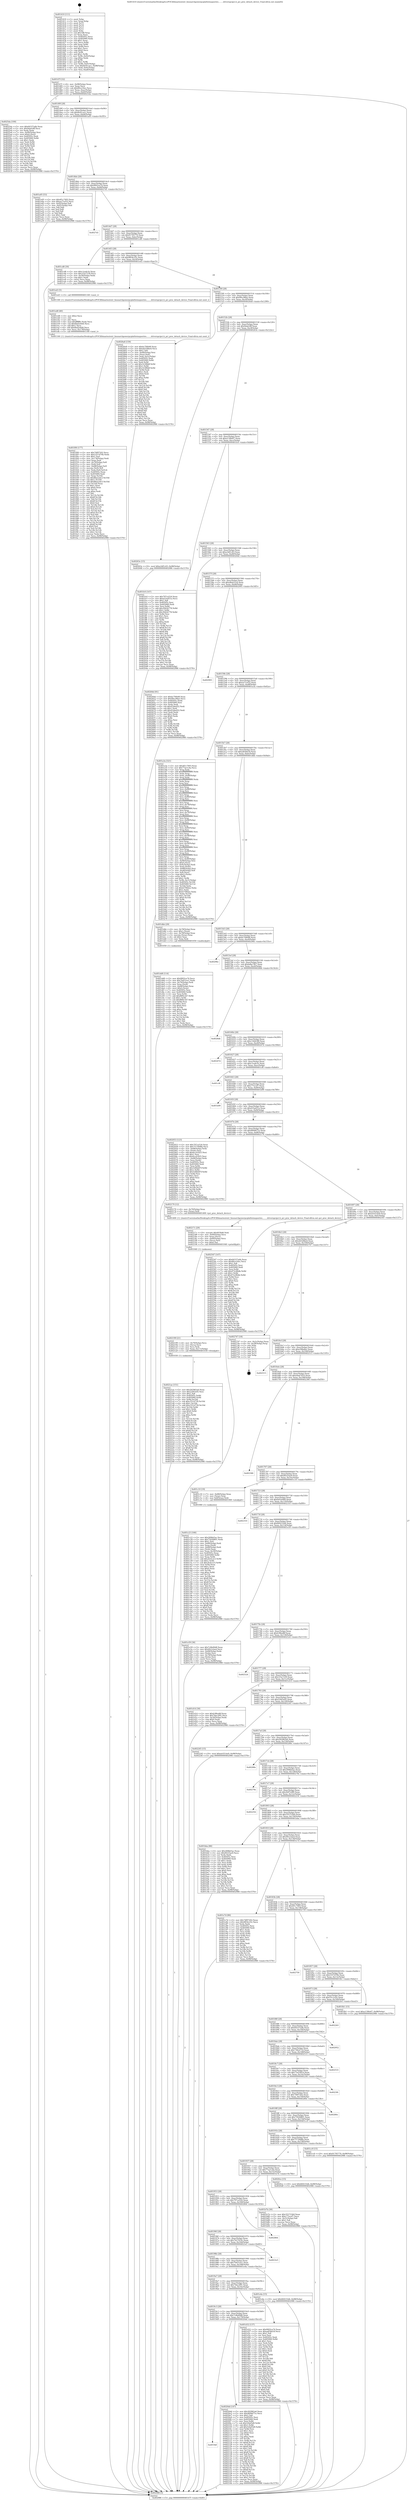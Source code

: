 digraph "0x401410" {
  label = "0x401410 (/mnt/c/Users/mathe/Desktop/tcc/POCII/binaries/extr_linuxarchpowerpcplatformspseries........driverspcipci.h_pci_proc_detach_device_Final-ollvm.out::main(0))"
  labelloc = "t"
  node[shape=record]

  Entry [label="",width=0.3,height=0.3,shape=circle,fillcolor=black,style=filled]
  "0x40147f" [label="{
     0x40147f [32]\l
     | [instrs]\l
     &nbsp;&nbsp;0x40147f \<+6\>: mov -0x98(%rbp),%eax\l
     &nbsp;&nbsp;0x401485 \<+2\>: mov %eax,%ecx\l
     &nbsp;&nbsp;0x401487 \<+6\>: sub $0x80ce16ec,%ecx\l
     &nbsp;&nbsp;0x40148d \<+6\>: mov %eax,-0xac(%rbp)\l
     &nbsp;&nbsp;0x401493 \<+6\>: mov %ecx,-0xb0(%rbp)\l
     &nbsp;&nbsp;0x401499 \<+6\>: je 00000000004025da \<main+0x11ca\>\l
  }"]
  "0x4025da" [label="{
     0x4025da [100]\l
     | [instrs]\l
     &nbsp;&nbsp;0x4025da \<+5\>: mov $0x64337adb,%eax\l
     &nbsp;&nbsp;0x4025df \<+5\>: mov $0x9dafc0ff,%ecx\l
     &nbsp;&nbsp;0x4025e4 \<+2\>: xor %edx,%edx\l
     &nbsp;&nbsp;0x4025e6 \<+7\>: mov -0x90(%rbp),%rsi\l
     &nbsp;&nbsp;0x4025ed \<+6\>: movl $0x0,(%rsi)\l
     &nbsp;&nbsp;0x4025f3 \<+7\>: mov 0x40505c,%edi\l
     &nbsp;&nbsp;0x4025fa \<+8\>: mov 0x405060,%r8d\l
     &nbsp;&nbsp;0x402602 \<+3\>: sub $0x1,%edx\l
     &nbsp;&nbsp;0x402605 \<+3\>: mov %edi,%r9d\l
     &nbsp;&nbsp;0x402608 \<+3\>: add %edx,%r9d\l
     &nbsp;&nbsp;0x40260b \<+4\>: imul %r9d,%edi\l
     &nbsp;&nbsp;0x40260f \<+3\>: and $0x1,%edi\l
     &nbsp;&nbsp;0x402612 \<+3\>: cmp $0x0,%edi\l
     &nbsp;&nbsp;0x402615 \<+4\>: sete %r10b\l
     &nbsp;&nbsp;0x402619 \<+4\>: cmp $0xa,%r8d\l
     &nbsp;&nbsp;0x40261d \<+4\>: setl %r11b\l
     &nbsp;&nbsp;0x402621 \<+3\>: mov %r10b,%bl\l
     &nbsp;&nbsp;0x402624 \<+3\>: and %r11b,%bl\l
     &nbsp;&nbsp;0x402627 \<+3\>: xor %r11b,%r10b\l
     &nbsp;&nbsp;0x40262a \<+3\>: or %r10b,%bl\l
     &nbsp;&nbsp;0x40262d \<+3\>: test $0x1,%bl\l
     &nbsp;&nbsp;0x402630 \<+3\>: cmovne %ecx,%eax\l
     &nbsp;&nbsp;0x402633 \<+6\>: mov %eax,-0x98(%rbp)\l
     &nbsp;&nbsp;0x402639 \<+5\>: jmp 0000000000402986 \<main+0x1576\>\l
  }"]
  "0x40149f" [label="{
     0x40149f [28]\l
     | [instrs]\l
     &nbsp;&nbsp;0x40149f \<+5\>: jmp 00000000004014a4 \<main+0x94\>\l
     &nbsp;&nbsp;0x4014a4 \<+6\>: mov -0xac(%rbp),%eax\l
     &nbsp;&nbsp;0x4014aa \<+5\>: sub $0x8e91cacc,%eax\l
     &nbsp;&nbsp;0x4014af \<+6\>: mov %eax,-0xb4(%rbp)\l
     &nbsp;&nbsp;0x4014b5 \<+6\>: je 0000000000401a05 \<main+0x5f5\>\l
  }"]
  Exit [label="",width=0.3,height=0.3,shape=circle,fillcolor=black,style=filled,peripheries=2]
  "0x401a05" [label="{
     0x401a05 [53]\l
     | [instrs]\l
     &nbsp;&nbsp;0x401a05 \<+5\>: mov $0x4f1c7493,%eax\l
     &nbsp;&nbsp;0x401a0a \<+5\>: mov $0xaa71ef32,%ecx\l
     &nbsp;&nbsp;0x401a0f \<+6\>: mov -0x92(%rbp),%dl\l
     &nbsp;&nbsp;0x401a15 \<+7\>: mov -0x91(%rbp),%sil\l
     &nbsp;&nbsp;0x401a1c \<+3\>: mov %dl,%dil\l
     &nbsp;&nbsp;0x401a1f \<+3\>: and %sil,%dil\l
     &nbsp;&nbsp;0x401a22 \<+3\>: xor %sil,%dl\l
     &nbsp;&nbsp;0x401a25 \<+3\>: or %dl,%dil\l
     &nbsp;&nbsp;0x401a28 \<+4\>: test $0x1,%dil\l
     &nbsp;&nbsp;0x401a2c \<+3\>: cmovne %ecx,%eax\l
     &nbsp;&nbsp;0x401a2f \<+6\>: mov %eax,-0x98(%rbp)\l
     &nbsp;&nbsp;0x401a35 \<+5\>: jmp 0000000000402986 \<main+0x1576\>\l
  }"]
  "0x4014bb" [label="{
     0x4014bb [28]\l
     | [instrs]\l
     &nbsp;&nbsp;0x4014bb \<+5\>: jmp 00000000004014c0 \<main+0xb0\>\l
     &nbsp;&nbsp;0x4014c0 \<+6\>: mov -0xac(%rbp),%eax\l
     &nbsp;&nbsp;0x4014c6 \<+5\>: sub $0x9003ca74,%eax\l
     &nbsp;&nbsp;0x4014cb \<+6\>: mov %eax,-0xb8(%rbp)\l
     &nbsp;&nbsp;0x4014d1 \<+6\>: je 00000000004027d1 \<main+0x13c1\>\l
  }"]
  "0x402986" [label="{
     0x402986 [5]\l
     | [instrs]\l
     &nbsp;&nbsp;0x402986 \<+5\>: jmp 000000000040147f \<main+0x6f\>\l
  }"]
  "0x401410" [label="{
     0x401410 [111]\l
     | [instrs]\l
     &nbsp;&nbsp;0x401410 \<+1\>: push %rbp\l
     &nbsp;&nbsp;0x401411 \<+3\>: mov %rsp,%rbp\l
     &nbsp;&nbsp;0x401414 \<+2\>: push %r15\l
     &nbsp;&nbsp;0x401416 \<+2\>: push %r14\l
     &nbsp;&nbsp;0x401418 \<+2\>: push %r13\l
     &nbsp;&nbsp;0x40141a \<+2\>: push %r12\l
     &nbsp;&nbsp;0x40141c \<+1\>: push %rbx\l
     &nbsp;&nbsp;0x40141d \<+7\>: sub $0x188,%rsp\l
     &nbsp;&nbsp;0x401424 \<+2\>: xor %eax,%eax\l
     &nbsp;&nbsp;0x401426 \<+7\>: mov 0x40505c,%ecx\l
     &nbsp;&nbsp;0x40142d \<+7\>: mov 0x405060,%edx\l
     &nbsp;&nbsp;0x401434 \<+3\>: sub $0x1,%eax\l
     &nbsp;&nbsp;0x401437 \<+3\>: mov %ecx,%r8d\l
     &nbsp;&nbsp;0x40143a \<+3\>: add %eax,%r8d\l
     &nbsp;&nbsp;0x40143d \<+4\>: imul %r8d,%ecx\l
     &nbsp;&nbsp;0x401441 \<+3\>: and $0x1,%ecx\l
     &nbsp;&nbsp;0x401444 \<+3\>: cmp $0x0,%ecx\l
     &nbsp;&nbsp;0x401447 \<+4\>: sete %r9b\l
     &nbsp;&nbsp;0x40144b \<+4\>: and $0x1,%r9b\l
     &nbsp;&nbsp;0x40144f \<+7\>: mov %r9b,-0x92(%rbp)\l
     &nbsp;&nbsp;0x401456 \<+3\>: cmp $0xa,%edx\l
     &nbsp;&nbsp;0x401459 \<+4\>: setl %r9b\l
     &nbsp;&nbsp;0x40145d \<+4\>: and $0x1,%r9b\l
     &nbsp;&nbsp;0x401461 \<+7\>: mov %r9b,-0x91(%rbp)\l
     &nbsp;&nbsp;0x401468 \<+10\>: movl $0x8e91cacc,-0x98(%rbp)\l
     &nbsp;&nbsp;0x401472 \<+6\>: mov %edi,-0x9c(%rbp)\l
     &nbsp;&nbsp;0x401478 \<+7\>: mov %rsi,-0xa8(%rbp)\l
  }"]
  "0x4021ae" [label="{
     0x4021ae [151]\l
     | [instrs]\l
     &nbsp;&nbsp;0x4021ae \<+5\>: mov $0x262962a6,%eax\l
     &nbsp;&nbsp;0x4021b3 \<+5\>: mov $0x224f3e45,%esi\l
     &nbsp;&nbsp;0x4021b8 \<+2\>: mov $0x1,%dl\l
     &nbsp;&nbsp;0x4021ba \<+8\>: mov 0x40505c,%r8d\l
     &nbsp;&nbsp;0x4021c2 \<+8\>: mov 0x405060,%r9d\l
     &nbsp;&nbsp;0x4021ca \<+3\>: mov %r8d,%r10d\l
     &nbsp;&nbsp;0x4021cd \<+7\>: sub $0xc551d739,%r10d\l
     &nbsp;&nbsp;0x4021d4 \<+4\>: sub $0x1,%r10d\l
     &nbsp;&nbsp;0x4021d8 \<+7\>: add $0xc551d739,%r10d\l
     &nbsp;&nbsp;0x4021df \<+4\>: imul %r10d,%r8d\l
     &nbsp;&nbsp;0x4021e3 \<+4\>: and $0x1,%r8d\l
     &nbsp;&nbsp;0x4021e7 \<+4\>: cmp $0x0,%r8d\l
     &nbsp;&nbsp;0x4021eb \<+4\>: sete %r11b\l
     &nbsp;&nbsp;0x4021ef \<+4\>: cmp $0xa,%r9d\l
     &nbsp;&nbsp;0x4021f3 \<+3\>: setl %bl\l
     &nbsp;&nbsp;0x4021f6 \<+3\>: mov %r11b,%r14b\l
     &nbsp;&nbsp;0x4021f9 \<+4\>: xor $0xff,%r14b\l
     &nbsp;&nbsp;0x4021fd \<+3\>: mov %bl,%r15b\l
     &nbsp;&nbsp;0x402200 \<+4\>: xor $0xff,%r15b\l
     &nbsp;&nbsp;0x402204 \<+3\>: xor $0x1,%dl\l
     &nbsp;&nbsp;0x402207 \<+3\>: mov %r14b,%r12b\l
     &nbsp;&nbsp;0x40220a \<+4\>: and $0xff,%r12b\l
     &nbsp;&nbsp;0x40220e \<+3\>: and %dl,%r11b\l
     &nbsp;&nbsp;0x402211 \<+3\>: mov %r15b,%r13b\l
     &nbsp;&nbsp;0x402214 \<+4\>: and $0xff,%r13b\l
     &nbsp;&nbsp;0x402218 \<+2\>: and %dl,%bl\l
     &nbsp;&nbsp;0x40221a \<+3\>: or %r11b,%r12b\l
     &nbsp;&nbsp;0x40221d \<+3\>: or %bl,%r13b\l
     &nbsp;&nbsp;0x402220 \<+3\>: xor %r13b,%r12b\l
     &nbsp;&nbsp;0x402223 \<+3\>: or %r15b,%r14b\l
     &nbsp;&nbsp;0x402226 \<+4\>: xor $0xff,%r14b\l
     &nbsp;&nbsp;0x40222a \<+3\>: or $0x1,%dl\l
     &nbsp;&nbsp;0x40222d \<+3\>: and %dl,%r14b\l
     &nbsp;&nbsp;0x402230 \<+3\>: or %r14b,%r12b\l
     &nbsp;&nbsp;0x402233 \<+4\>: test $0x1,%r12b\l
     &nbsp;&nbsp;0x402237 \<+3\>: cmovne %esi,%eax\l
     &nbsp;&nbsp;0x40223a \<+6\>: mov %eax,-0x98(%rbp)\l
     &nbsp;&nbsp;0x402240 \<+5\>: jmp 0000000000402986 \<main+0x1576\>\l
  }"]
  "0x4027d1" [label="{
     0x4027d1\l
  }", style=dashed]
  "0x4014d7" [label="{
     0x4014d7 [28]\l
     | [instrs]\l
     &nbsp;&nbsp;0x4014d7 \<+5\>: jmp 00000000004014dc \<main+0xcc\>\l
     &nbsp;&nbsp;0x4014dc \<+6\>: mov -0xac(%rbp),%eax\l
     &nbsp;&nbsp;0x4014e2 \<+5\>: sub $0x91795770,%eax\l
     &nbsp;&nbsp;0x4014e7 \<+6\>: mov %eax,-0xbc(%rbp)\l
     &nbsp;&nbsp;0x4014ed \<+6\>: je 0000000000401cd8 \<main+0x8c8\>\l
  }"]
  "0x402199" [label="{
     0x402199 [21]\l
     | [instrs]\l
     &nbsp;&nbsp;0x402199 \<+4\>: mov -0x70(%rbp),%rcx\l
     &nbsp;&nbsp;0x40219d \<+3\>: mov (%rcx),%rcx\l
     &nbsp;&nbsp;0x4021a0 \<+3\>: mov %rcx,%rdi\l
     &nbsp;&nbsp;0x4021a3 \<+6\>: mov %eax,-0x17c(%rbp)\l
     &nbsp;&nbsp;0x4021a9 \<+5\>: call 0000000000401030 \<free@plt\>\l
     | [calls]\l
     &nbsp;&nbsp;0x401030 \{1\} (unknown)\l
  }"]
  "0x401cd8" [label="{
     0x401cd8 [30]\l
     | [instrs]\l
     &nbsp;&nbsp;0x401cd8 \<+5\>: mov $0xc1eafe3e,%eax\l
     &nbsp;&nbsp;0x401cdd \<+5\>: mov $0x1f3a7239,%ecx\l
     &nbsp;&nbsp;0x401ce2 \<+3\>: mov -0x30(%rbp),%edx\l
     &nbsp;&nbsp;0x401ce5 \<+3\>: cmp $0x1,%edx\l
     &nbsp;&nbsp;0x401ce8 \<+3\>: cmovl %ecx,%eax\l
     &nbsp;&nbsp;0x401ceb \<+6\>: mov %eax,-0x98(%rbp)\l
     &nbsp;&nbsp;0x401cf1 \<+5\>: jmp 0000000000402986 \<main+0x1576\>\l
  }"]
  "0x4014f3" [label="{
     0x4014f3 [28]\l
     | [instrs]\l
     &nbsp;&nbsp;0x4014f3 \<+5\>: jmp 00000000004014f8 \<main+0xe8\>\l
     &nbsp;&nbsp;0x4014f8 \<+6\>: mov -0xac(%rbp),%eax\l
     &nbsp;&nbsp;0x4014fe \<+5\>: sub $0x9854c25c,%eax\l
     &nbsp;&nbsp;0x401503 \<+6\>: mov %eax,-0xc0(%rbp)\l
     &nbsp;&nbsp;0x401509 \<+6\>: je 0000000000401ed3 \<main+0xac3\>\l
  }"]
  "0x40217c" [label="{
     0x40217c [29]\l
     | [instrs]\l
     &nbsp;&nbsp;0x40217c \<+10\>: movabs $0x4030d6,%rdi\l
     &nbsp;&nbsp;0x402186 \<+4\>: mov -0x60(%rbp),%rcx\l
     &nbsp;&nbsp;0x40218a \<+2\>: mov %eax,(%rcx)\l
     &nbsp;&nbsp;0x40218c \<+4\>: mov -0x60(%rbp),%rcx\l
     &nbsp;&nbsp;0x402190 \<+2\>: mov (%rcx),%esi\l
     &nbsp;&nbsp;0x402192 \<+2\>: mov $0x0,%al\l
     &nbsp;&nbsp;0x402194 \<+5\>: call 0000000000401040 \<printf@plt\>\l
     | [calls]\l
     &nbsp;&nbsp;0x401040 \{1\} (unknown)\l
  }"]
  "0x401ed3" [label="{
     0x401ed3 [5]\l
     | [instrs]\l
     &nbsp;&nbsp;0x401ed3 \<+5\>: call 0000000000401160 \<next_i\>\l
     | [calls]\l
     &nbsp;&nbsp;0x401160 \{1\} (/mnt/c/Users/mathe/Desktop/tcc/POCII/binaries/extr_linuxarchpowerpcplatformspseries........driverspcipci.h_pci_proc_detach_device_Final-ollvm.out::next_i)\l
  }"]
  "0x40150f" [label="{
     0x40150f [28]\l
     | [instrs]\l
     &nbsp;&nbsp;0x40150f \<+5\>: jmp 0000000000401514 \<main+0x104\>\l
     &nbsp;&nbsp;0x401514 \<+6\>: mov -0xac(%rbp),%eax\l
     &nbsp;&nbsp;0x40151a \<+5\>: sub $0x99cc98ae,%eax\l
     &nbsp;&nbsp;0x40151f \<+6\>: mov %eax,-0xc4(%rbp)\l
     &nbsp;&nbsp;0x401525 \<+6\>: je 00000000004026a8 \<main+0x1298\>\l
  }"]
  "0x4019df" [label="{
     0x4019df\l
  }", style=dashed]
  "0x4026a8" [label="{
     0x4026a8 [159]\l
     | [instrs]\l
     &nbsp;&nbsp;0x4026a8 \<+5\>: mov $0xbc7f40d8,%eax\l
     &nbsp;&nbsp;0x4026ad \<+5\>: mov $0xdd328be4,%ecx\l
     &nbsp;&nbsp;0x4026b2 \<+2\>: mov $0x1,%dl\l
     &nbsp;&nbsp;0x4026b4 \<+7\>: mov -0x90(%rbp),%rsi\l
     &nbsp;&nbsp;0x4026bb \<+2\>: mov (%rsi),%edi\l
     &nbsp;&nbsp;0x4026bd \<+3\>: mov %edi,-0x2c(%rbp)\l
     &nbsp;&nbsp;0x4026c0 \<+7\>: mov 0x40505c,%edi\l
     &nbsp;&nbsp;0x4026c7 \<+8\>: mov 0x405060,%r8d\l
     &nbsp;&nbsp;0x4026cf \<+3\>: mov %edi,%r9d\l
     &nbsp;&nbsp;0x4026d2 \<+7\>: add $0x323f8bff,%r9d\l
     &nbsp;&nbsp;0x4026d9 \<+4\>: sub $0x1,%r9d\l
     &nbsp;&nbsp;0x4026dd \<+7\>: sub $0x323f8bff,%r9d\l
     &nbsp;&nbsp;0x4026e4 \<+4\>: imul %r9d,%edi\l
     &nbsp;&nbsp;0x4026e8 \<+3\>: and $0x1,%edi\l
     &nbsp;&nbsp;0x4026eb \<+3\>: cmp $0x0,%edi\l
     &nbsp;&nbsp;0x4026ee \<+4\>: sete %r10b\l
     &nbsp;&nbsp;0x4026f2 \<+4\>: cmp $0xa,%r8d\l
     &nbsp;&nbsp;0x4026f6 \<+4\>: setl %r11b\l
     &nbsp;&nbsp;0x4026fa \<+3\>: mov %r10b,%bl\l
     &nbsp;&nbsp;0x4026fd \<+3\>: xor $0xff,%bl\l
     &nbsp;&nbsp;0x402700 \<+3\>: mov %r11b,%r14b\l
     &nbsp;&nbsp;0x402703 \<+4\>: xor $0xff,%r14b\l
     &nbsp;&nbsp;0x402707 \<+3\>: xor $0x0,%dl\l
     &nbsp;&nbsp;0x40270a \<+3\>: mov %bl,%r15b\l
     &nbsp;&nbsp;0x40270d \<+4\>: and $0x0,%r15b\l
     &nbsp;&nbsp;0x402711 \<+3\>: and %dl,%r10b\l
     &nbsp;&nbsp;0x402714 \<+3\>: mov %r14b,%r12b\l
     &nbsp;&nbsp;0x402717 \<+4\>: and $0x0,%r12b\l
     &nbsp;&nbsp;0x40271b \<+3\>: and %dl,%r11b\l
     &nbsp;&nbsp;0x40271e \<+3\>: or %r10b,%r15b\l
     &nbsp;&nbsp;0x402721 \<+3\>: or %r11b,%r12b\l
     &nbsp;&nbsp;0x402724 \<+3\>: xor %r12b,%r15b\l
     &nbsp;&nbsp;0x402727 \<+3\>: or %r14b,%bl\l
     &nbsp;&nbsp;0x40272a \<+3\>: xor $0xff,%bl\l
     &nbsp;&nbsp;0x40272d \<+3\>: or $0x0,%dl\l
     &nbsp;&nbsp;0x402730 \<+2\>: and %dl,%bl\l
     &nbsp;&nbsp;0x402732 \<+3\>: or %bl,%r15b\l
     &nbsp;&nbsp;0x402735 \<+4\>: test $0x1,%r15b\l
     &nbsp;&nbsp;0x402739 \<+3\>: cmovne %ecx,%eax\l
     &nbsp;&nbsp;0x40273c \<+6\>: mov %eax,-0x98(%rbp)\l
     &nbsp;&nbsp;0x402742 \<+5\>: jmp 0000000000402986 \<main+0x1576\>\l
  }"]
  "0x40152b" [label="{
     0x40152b [28]\l
     | [instrs]\l
     &nbsp;&nbsp;0x40152b \<+5\>: jmp 0000000000401530 \<main+0x120\>\l
     &nbsp;&nbsp;0x401530 \<+6\>: mov -0xac(%rbp),%eax\l
     &nbsp;&nbsp;0x401536 \<+5\>: sub $0x9dafc0ff,%eax\l
     &nbsp;&nbsp;0x40153b \<+6\>: mov %eax,-0xc8(%rbp)\l
     &nbsp;&nbsp;0x401541 \<+6\>: je 000000000040263e \<main+0x122e\>\l
  }"]
  "0x4020dd" [label="{
     0x4020dd [147]\l
     | [instrs]\l
     &nbsp;&nbsp;0x4020dd \<+5\>: mov $0x262962a6,%eax\l
     &nbsp;&nbsp;0x4020e2 \<+5\>: mov $0xd694671e,%ecx\l
     &nbsp;&nbsp;0x4020e7 \<+2\>: mov $0x1,%dl\l
     &nbsp;&nbsp;0x4020e9 \<+7\>: mov 0x40505c,%esi\l
     &nbsp;&nbsp;0x4020f0 \<+7\>: mov 0x405060,%edi\l
     &nbsp;&nbsp;0x4020f7 \<+3\>: mov %esi,%r8d\l
     &nbsp;&nbsp;0x4020fa \<+7\>: sub $0x52faf5d9,%r8d\l
     &nbsp;&nbsp;0x402101 \<+4\>: sub $0x1,%r8d\l
     &nbsp;&nbsp;0x402105 \<+7\>: add $0x52faf5d9,%r8d\l
     &nbsp;&nbsp;0x40210c \<+4\>: imul %r8d,%esi\l
     &nbsp;&nbsp;0x402110 \<+3\>: and $0x1,%esi\l
     &nbsp;&nbsp;0x402113 \<+3\>: cmp $0x0,%esi\l
     &nbsp;&nbsp;0x402116 \<+4\>: sete %r9b\l
     &nbsp;&nbsp;0x40211a \<+3\>: cmp $0xa,%edi\l
     &nbsp;&nbsp;0x40211d \<+4\>: setl %r10b\l
     &nbsp;&nbsp;0x402121 \<+3\>: mov %r9b,%r11b\l
     &nbsp;&nbsp;0x402124 \<+4\>: xor $0xff,%r11b\l
     &nbsp;&nbsp;0x402128 \<+3\>: mov %r10b,%bl\l
     &nbsp;&nbsp;0x40212b \<+3\>: xor $0xff,%bl\l
     &nbsp;&nbsp;0x40212e \<+3\>: xor $0x1,%dl\l
     &nbsp;&nbsp;0x402131 \<+3\>: mov %r11b,%r14b\l
     &nbsp;&nbsp;0x402134 \<+4\>: and $0xff,%r14b\l
     &nbsp;&nbsp;0x402138 \<+3\>: and %dl,%r9b\l
     &nbsp;&nbsp;0x40213b \<+3\>: mov %bl,%r15b\l
     &nbsp;&nbsp;0x40213e \<+4\>: and $0xff,%r15b\l
     &nbsp;&nbsp;0x402142 \<+3\>: and %dl,%r10b\l
     &nbsp;&nbsp;0x402145 \<+3\>: or %r9b,%r14b\l
     &nbsp;&nbsp;0x402148 \<+3\>: or %r10b,%r15b\l
     &nbsp;&nbsp;0x40214b \<+3\>: xor %r15b,%r14b\l
     &nbsp;&nbsp;0x40214e \<+3\>: or %bl,%r11b\l
     &nbsp;&nbsp;0x402151 \<+4\>: xor $0xff,%r11b\l
     &nbsp;&nbsp;0x402155 \<+3\>: or $0x1,%dl\l
     &nbsp;&nbsp;0x402158 \<+3\>: and %dl,%r11b\l
     &nbsp;&nbsp;0x40215b \<+3\>: or %r11b,%r14b\l
     &nbsp;&nbsp;0x40215e \<+4\>: test $0x1,%r14b\l
     &nbsp;&nbsp;0x402162 \<+3\>: cmovne %ecx,%eax\l
     &nbsp;&nbsp;0x402165 \<+6\>: mov %eax,-0x98(%rbp)\l
     &nbsp;&nbsp;0x40216b \<+5\>: jmp 0000000000402986 \<main+0x1576\>\l
  }"]
  "0x40263e" [label="{
     0x40263e [15]\l
     | [instrs]\l
     &nbsp;&nbsp;0x40263e \<+10\>: movl $0xa3df1c63,-0x98(%rbp)\l
     &nbsp;&nbsp;0x402648 \<+5\>: jmp 0000000000402986 \<main+0x1576\>\l
  }"]
  "0x401547" [label="{
     0x401547 [28]\l
     | [instrs]\l
     &nbsp;&nbsp;0x401547 \<+5\>: jmp 000000000040154c \<main+0x13c\>\l
     &nbsp;&nbsp;0x40154c \<+6\>: mov -0xac(%rbp),%eax\l
     &nbsp;&nbsp;0x401552 \<+5\>: sub $0xa139fe67,%eax\l
     &nbsp;&nbsp;0x401557 \<+6\>: mov %eax,-0xcc(%rbp)\l
     &nbsp;&nbsp;0x40155d \<+6\>: je 0000000000401fc0 \<main+0xbb0\>\l
  }"]
  "0x401f00" [label="{
     0x401f00 [177]\l
     | [instrs]\l
     &nbsp;&nbsp;0x401f00 \<+5\>: mov $0x74f97202,%ecx\l
     &nbsp;&nbsp;0x401f05 \<+5\>: mov $0x5357d70b,%edx\l
     &nbsp;&nbsp;0x401f0a \<+3\>: mov $0x1,%sil\l
     &nbsp;&nbsp;0x401f0d \<+6\>: mov -0x178(%rbp),%edi\l
     &nbsp;&nbsp;0x401f13 \<+3\>: imul %eax,%edi\l
     &nbsp;&nbsp;0x401f16 \<+4\>: mov -0x70(%rbp),%r8\l
     &nbsp;&nbsp;0x401f1a \<+3\>: mov (%r8),%r8\l
     &nbsp;&nbsp;0x401f1d \<+4\>: mov -0x68(%rbp),%r9\l
     &nbsp;&nbsp;0x401f21 \<+3\>: movslq (%r9),%r9\l
     &nbsp;&nbsp;0x401f24 \<+4\>: mov %edi,(%r8,%r9,4)\l
     &nbsp;&nbsp;0x401f28 \<+7\>: mov 0x40505c,%eax\l
     &nbsp;&nbsp;0x401f2f \<+7\>: mov 0x405060,%edi\l
     &nbsp;&nbsp;0x401f36 \<+3\>: mov %eax,%r10d\l
     &nbsp;&nbsp;0x401f39 \<+7\>: sub $0x86ae2de3,%r10d\l
     &nbsp;&nbsp;0x401f40 \<+4\>: sub $0x1,%r10d\l
     &nbsp;&nbsp;0x401f44 \<+7\>: add $0x86ae2de3,%r10d\l
     &nbsp;&nbsp;0x401f4b \<+4\>: imul %r10d,%eax\l
     &nbsp;&nbsp;0x401f4f \<+3\>: and $0x1,%eax\l
     &nbsp;&nbsp;0x401f52 \<+3\>: cmp $0x0,%eax\l
     &nbsp;&nbsp;0x401f55 \<+4\>: sete %r11b\l
     &nbsp;&nbsp;0x401f59 \<+3\>: cmp $0xa,%edi\l
     &nbsp;&nbsp;0x401f5c \<+3\>: setl %bl\l
     &nbsp;&nbsp;0x401f5f \<+3\>: mov %r11b,%r14b\l
     &nbsp;&nbsp;0x401f62 \<+4\>: xor $0xff,%r14b\l
     &nbsp;&nbsp;0x401f66 \<+3\>: mov %bl,%r15b\l
     &nbsp;&nbsp;0x401f69 \<+4\>: xor $0xff,%r15b\l
     &nbsp;&nbsp;0x401f6d \<+4\>: xor $0x0,%sil\l
     &nbsp;&nbsp;0x401f71 \<+3\>: mov %r14b,%r12b\l
     &nbsp;&nbsp;0x401f74 \<+4\>: and $0x0,%r12b\l
     &nbsp;&nbsp;0x401f78 \<+3\>: and %sil,%r11b\l
     &nbsp;&nbsp;0x401f7b \<+3\>: mov %r15b,%r13b\l
     &nbsp;&nbsp;0x401f7e \<+4\>: and $0x0,%r13b\l
     &nbsp;&nbsp;0x401f82 \<+3\>: and %sil,%bl\l
     &nbsp;&nbsp;0x401f85 \<+3\>: or %r11b,%r12b\l
     &nbsp;&nbsp;0x401f88 \<+3\>: or %bl,%r13b\l
     &nbsp;&nbsp;0x401f8b \<+3\>: xor %r13b,%r12b\l
     &nbsp;&nbsp;0x401f8e \<+3\>: or %r15b,%r14b\l
     &nbsp;&nbsp;0x401f91 \<+4\>: xor $0xff,%r14b\l
     &nbsp;&nbsp;0x401f95 \<+4\>: or $0x0,%sil\l
     &nbsp;&nbsp;0x401f99 \<+3\>: and %sil,%r14b\l
     &nbsp;&nbsp;0x401f9c \<+3\>: or %r14b,%r12b\l
     &nbsp;&nbsp;0x401f9f \<+4\>: test $0x1,%r12b\l
     &nbsp;&nbsp;0x401fa3 \<+3\>: cmovne %edx,%ecx\l
     &nbsp;&nbsp;0x401fa6 \<+6\>: mov %ecx,-0x98(%rbp)\l
     &nbsp;&nbsp;0x401fac \<+5\>: jmp 0000000000402986 \<main+0x1576\>\l
  }"]
  "0x401fc0" [label="{
     0x401fc0 [147]\l
     | [instrs]\l
     &nbsp;&nbsp;0x401fc0 \<+5\>: mov $0x797ca524,%eax\l
     &nbsp;&nbsp;0x401fc5 \<+5\>: mov $0xd33a451a,%ecx\l
     &nbsp;&nbsp;0x401fca \<+2\>: mov $0x1,%dl\l
     &nbsp;&nbsp;0x401fcc \<+7\>: mov 0x40505c,%esi\l
     &nbsp;&nbsp;0x401fd3 \<+7\>: mov 0x405060,%edi\l
     &nbsp;&nbsp;0x401fda \<+3\>: mov %esi,%r8d\l
     &nbsp;&nbsp;0x401fdd \<+7\>: add $0x3042b778,%r8d\l
     &nbsp;&nbsp;0x401fe4 \<+4\>: sub $0x1,%r8d\l
     &nbsp;&nbsp;0x401fe8 \<+7\>: sub $0x3042b778,%r8d\l
     &nbsp;&nbsp;0x401fef \<+4\>: imul %r8d,%esi\l
     &nbsp;&nbsp;0x401ff3 \<+3\>: and $0x1,%esi\l
     &nbsp;&nbsp;0x401ff6 \<+3\>: cmp $0x0,%esi\l
     &nbsp;&nbsp;0x401ff9 \<+4\>: sete %r9b\l
     &nbsp;&nbsp;0x401ffd \<+3\>: cmp $0xa,%edi\l
     &nbsp;&nbsp;0x402000 \<+4\>: setl %r10b\l
     &nbsp;&nbsp;0x402004 \<+3\>: mov %r9b,%r11b\l
     &nbsp;&nbsp;0x402007 \<+4\>: xor $0xff,%r11b\l
     &nbsp;&nbsp;0x40200b \<+3\>: mov %r10b,%bl\l
     &nbsp;&nbsp;0x40200e \<+3\>: xor $0xff,%bl\l
     &nbsp;&nbsp;0x402011 \<+3\>: xor $0x1,%dl\l
     &nbsp;&nbsp;0x402014 \<+3\>: mov %r11b,%r14b\l
     &nbsp;&nbsp;0x402017 \<+4\>: and $0xff,%r14b\l
     &nbsp;&nbsp;0x40201b \<+3\>: and %dl,%r9b\l
     &nbsp;&nbsp;0x40201e \<+3\>: mov %bl,%r15b\l
     &nbsp;&nbsp;0x402021 \<+4\>: and $0xff,%r15b\l
     &nbsp;&nbsp;0x402025 \<+3\>: and %dl,%r10b\l
     &nbsp;&nbsp;0x402028 \<+3\>: or %r9b,%r14b\l
     &nbsp;&nbsp;0x40202b \<+3\>: or %r10b,%r15b\l
     &nbsp;&nbsp;0x40202e \<+3\>: xor %r15b,%r14b\l
     &nbsp;&nbsp;0x402031 \<+3\>: or %bl,%r11b\l
     &nbsp;&nbsp;0x402034 \<+4\>: xor $0xff,%r11b\l
     &nbsp;&nbsp;0x402038 \<+3\>: or $0x1,%dl\l
     &nbsp;&nbsp;0x40203b \<+3\>: and %dl,%r11b\l
     &nbsp;&nbsp;0x40203e \<+3\>: or %r11b,%r14b\l
     &nbsp;&nbsp;0x402041 \<+4\>: test $0x1,%r14b\l
     &nbsp;&nbsp;0x402045 \<+3\>: cmovne %ecx,%eax\l
     &nbsp;&nbsp;0x402048 \<+6\>: mov %eax,-0x98(%rbp)\l
     &nbsp;&nbsp;0x40204e \<+5\>: jmp 0000000000402986 \<main+0x1576\>\l
  }"]
  "0x401563" [label="{
     0x401563 [28]\l
     | [instrs]\l
     &nbsp;&nbsp;0x401563 \<+5\>: jmp 0000000000401568 \<main+0x158\>\l
     &nbsp;&nbsp;0x401568 \<+6\>: mov -0xac(%rbp),%eax\l
     &nbsp;&nbsp;0x40156e \<+5\>: sub $0xa3df1c63,%eax\l
     &nbsp;&nbsp;0x401573 \<+6\>: mov %eax,-0xd0(%rbp)\l
     &nbsp;&nbsp;0x401579 \<+6\>: je 000000000040264d \<main+0x123d\>\l
  }"]
  "0x401ed8" [label="{
     0x401ed8 [40]\l
     | [instrs]\l
     &nbsp;&nbsp;0x401ed8 \<+5\>: mov $0x2,%ecx\l
     &nbsp;&nbsp;0x401edd \<+1\>: cltd\l
     &nbsp;&nbsp;0x401ede \<+2\>: idiv %ecx\l
     &nbsp;&nbsp;0x401ee0 \<+6\>: imul $0xfffffffe,%edx,%ecx\l
     &nbsp;&nbsp;0x401ee6 \<+6\>: sub $0x6bd2e6d4,%ecx\l
     &nbsp;&nbsp;0x401eec \<+3\>: add $0x1,%ecx\l
     &nbsp;&nbsp;0x401eef \<+6\>: add $0x6bd2e6d4,%ecx\l
     &nbsp;&nbsp;0x401ef5 \<+6\>: mov %ecx,-0x178(%rbp)\l
     &nbsp;&nbsp;0x401efb \<+5\>: call 0000000000401160 \<next_i\>\l
     | [calls]\l
     &nbsp;&nbsp;0x401160 \{1\} (/mnt/c/Users/mathe/Desktop/tcc/POCII/binaries/extr_linuxarchpowerpcplatformspseries........driverspcipci.h_pci_proc_detach_device_Final-ollvm.out::next_i)\l
  }"]
  "0x40264d" [label="{
     0x40264d [91]\l
     | [instrs]\l
     &nbsp;&nbsp;0x40264d \<+5\>: mov $0xbc7f40d8,%eax\l
     &nbsp;&nbsp;0x402652 \<+5\>: mov $0x99cc98ae,%ecx\l
     &nbsp;&nbsp;0x402657 \<+7\>: mov 0x40505c,%edx\l
     &nbsp;&nbsp;0x40265e \<+7\>: mov 0x405060,%esi\l
     &nbsp;&nbsp;0x402665 \<+2\>: mov %edx,%edi\l
     &nbsp;&nbsp;0x402667 \<+6\>: sub $0x41bbef22,%edi\l
     &nbsp;&nbsp;0x40266d \<+3\>: sub $0x1,%edi\l
     &nbsp;&nbsp;0x402670 \<+6\>: add $0x41bbef22,%edi\l
     &nbsp;&nbsp;0x402676 \<+3\>: imul %edi,%edx\l
     &nbsp;&nbsp;0x402679 \<+3\>: and $0x1,%edx\l
     &nbsp;&nbsp;0x40267c \<+3\>: cmp $0x0,%edx\l
     &nbsp;&nbsp;0x40267f \<+4\>: sete %r8b\l
     &nbsp;&nbsp;0x402683 \<+3\>: cmp $0xa,%esi\l
     &nbsp;&nbsp;0x402686 \<+4\>: setl %r9b\l
     &nbsp;&nbsp;0x40268a \<+3\>: mov %r8b,%r10b\l
     &nbsp;&nbsp;0x40268d \<+3\>: and %r9b,%r10b\l
     &nbsp;&nbsp;0x402690 \<+3\>: xor %r9b,%r8b\l
     &nbsp;&nbsp;0x402693 \<+3\>: or %r8b,%r10b\l
     &nbsp;&nbsp;0x402696 \<+4\>: test $0x1,%r10b\l
     &nbsp;&nbsp;0x40269a \<+3\>: cmovne %ecx,%eax\l
     &nbsp;&nbsp;0x40269d \<+6\>: mov %eax,-0x98(%rbp)\l
     &nbsp;&nbsp;0x4026a3 \<+5\>: jmp 0000000000402986 \<main+0x1576\>\l
  }"]
  "0x40157f" [label="{
     0x40157f [28]\l
     | [instrs]\l
     &nbsp;&nbsp;0x40157f \<+5\>: jmp 0000000000401584 \<main+0x174\>\l
     &nbsp;&nbsp;0x401584 \<+6\>: mov -0xac(%rbp),%eax\l
     &nbsp;&nbsp;0x40158a \<+5\>: sub $0xa8eb21e4,%eax\l
     &nbsp;&nbsp;0x40158f \<+6\>: mov %eax,-0xd4(%rbp)\l
     &nbsp;&nbsp;0x401595 \<+6\>: je 0000000000402905 \<main+0x14f5\>\l
  }"]
  "0x401dd8" [label="{
     0x401dd8 [114]\l
     | [instrs]\l
     &nbsp;&nbsp;0x401dd8 \<+5\>: mov $0x9003ca74,%ecx\l
     &nbsp;&nbsp;0x401ddd \<+5\>: mov $0x7b451ee1,%edx\l
     &nbsp;&nbsp;0x401de2 \<+4\>: mov -0x70(%rbp),%rdi\l
     &nbsp;&nbsp;0x401de6 \<+3\>: mov %rax,(%rdi)\l
     &nbsp;&nbsp;0x401de9 \<+4\>: mov -0x68(%rbp),%rax\l
     &nbsp;&nbsp;0x401ded \<+6\>: movl $0x0,(%rax)\l
     &nbsp;&nbsp;0x401df3 \<+7\>: mov 0x40505c,%esi\l
     &nbsp;&nbsp;0x401dfa \<+8\>: mov 0x405060,%r8d\l
     &nbsp;&nbsp;0x401e02 \<+3\>: mov %esi,%r9d\l
     &nbsp;&nbsp;0x401e05 \<+7\>: add $0xf8f9e3d7,%r9d\l
     &nbsp;&nbsp;0x401e0c \<+4\>: sub $0x1,%r9d\l
     &nbsp;&nbsp;0x401e10 \<+7\>: sub $0xf8f9e3d7,%r9d\l
     &nbsp;&nbsp;0x401e17 \<+4\>: imul %r9d,%esi\l
     &nbsp;&nbsp;0x401e1b \<+3\>: and $0x1,%esi\l
     &nbsp;&nbsp;0x401e1e \<+3\>: cmp $0x0,%esi\l
     &nbsp;&nbsp;0x401e21 \<+4\>: sete %r10b\l
     &nbsp;&nbsp;0x401e25 \<+4\>: cmp $0xa,%r8d\l
     &nbsp;&nbsp;0x401e29 \<+4\>: setl %r11b\l
     &nbsp;&nbsp;0x401e2d \<+3\>: mov %r10b,%bl\l
     &nbsp;&nbsp;0x401e30 \<+3\>: and %r11b,%bl\l
     &nbsp;&nbsp;0x401e33 \<+3\>: xor %r11b,%r10b\l
     &nbsp;&nbsp;0x401e36 \<+3\>: or %r10b,%bl\l
     &nbsp;&nbsp;0x401e39 \<+3\>: test $0x1,%bl\l
     &nbsp;&nbsp;0x401e3c \<+3\>: cmovne %edx,%ecx\l
     &nbsp;&nbsp;0x401e3f \<+6\>: mov %ecx,-0x98(%rbp)\l
     &nbsp;&nbsp;0x401e45 \<+5\>: jmp 0000000000402986 \<main+0x1576\>\l
  }"]
  "0x402905" [label="{
     0x402905\l
  }", style=dashed]
  "0x40159b" [label="{
     0x40159b [28]\l
     | [instrs]\l
     &nbsp;&nbsp;0x40159b \<+5\>: jmp 00000000004015a0 \<main+0x190\>\l
     &nbsp;&nbsp;0x4015a0 \<+6\>: mov -0xac(%rbp),%eax\l
     &nbsp;&nbsp;0x4015a6 \<+5\>: sub $0xaa71ef32,%eax\l
     &nbsp;&nbsp;0x4015ab \<+6\>: mov %eax,-0xd8(%rbp)\l
     &nbsp;&nbsp;0x4015b1 \<+6\>: je 0000000000401a3a \<main+0x62a\>\l
  }"]
  "0x4019c3" [label="{
     0x4019c3 [28]\l
     | [instrs]\l
     &nbsp;&nbsp;0x4019c3 \<+5\>: jmp 00000000004019c8 \<main+0x5b8\>\l
     &nbsp;&nbsp;0x4019c8 \<+6\>: mov -0xac(%rbp),%eax\l
     &nbsp;&nbsp;0x4019ce \<+5\>: sub $0x7c8b49d8,%eax\l
     &nbsp;&nbsp;0x4019d3 \<+6\>: mov %eax,-0x170(%rbp)\l
     &nbsp;&nbsp;0x4019d9 \<+6\>: je 00000000004020dd \<main+0xccd\>\l
  }"]
  "0x401a3a" [label="{
     0x401a3a [321]\l
     | [instrs]\l
     &nbsp;&nbsp;0x401a3a \<+5\>: mov $0x4f1c7493,%eax\l
     &nbsp;&nbsp;0x401a3f \<+5\>: mov $0x77ae1c4a,%ecx\l
     &nbsp;&nbsp;0x401a44 \<+3\>: mov %rsp,%rdx\l
     &nbsp;&nbsp;0x401a47 \<+4\>: add $0xfffffffffffffff0,%rdx\l
     &nbsp;&nbsp;0x401a4b \<+3\>: mov %rdx,%rsp\l
     &nbsp;&nbsp;0x401a4e \<+7\>: mov %rdx,-0x90(%rbp)\l
     &nbsp;&nbsp;0x401a55 \<+3\>: mov %rsp,%rdx\l
     &nbsp;&nbsp;0x401a58 \<+4\>: add $0xfffffffffffffff0,%rdx\l
     &nbsp;&nbsp;0x401a5c \<+3\>: mov %rdx,%rsp\l
     &nbsp;&nbsp;0x401a5f \<+3\>: mov %rsp,%rsi\l
     &nbsp;&nbsp;0x401a62 \<+4\>: add $0xfffffffffffffff0,%rsi\l
     &nbsp;&nbsp;0x401a66 \<+3\>: mov %rsi,%rsp\l
     &nbsp;&nbsp;0x401a69 \<+7\>: mov %rsi,-0x88(%rbp)\l
     &nbsp;&nbsp;0x401a70 \<+3\>: mov %rsp,%rsi\l
     &nbsp;&nbsp;0x401a73 \<+4\>: add $0xfffffffffffffff0,%rsi\l
     &nbsp;&nbsp;0x401a77 \<+3\>: mov %rsi,%rsp\l
     &nbsp;&nbsp;0x401a7a \<+4\>: mov %rsi,-0x80(%rbp)\l
     &nbsp;&nbsp;0x401a7e \<+3\>: mov %rsp,%rsi\l
     &nbsp;&nbsp;0x401a81 \<+4\>: add $0xfffffffffffffff0,%rsi\l
     &nbsp;&nbsp;0x401a85 \<+3\>: mov %rsi,%rsp\l
     &nbsp;&nbsp;0x401a88 \<+4\>: mov %rsi,-0x78(%rbp)\l
     &nbsp;&nbsp;0x401a8c \<+3\>: mov %rsp,%rsi\l
     &nbsp;&nbsp;0x401a8f \<+4\>: add $0xfffffffffffffff0,%rsi\l
     &nbsp;&nbsp;0x401a93 \<+3\>: mov %rsi,%rsp\l
     &nbsp;&nbsp;0x401a96 \<+4\>: mov %rsi,-0x70(%rbp)\l
     &nbsp;&nbsp;0x401a9a \<+3\>: mov %rsp,%rsi\l
     &nbsp;&nbsp;0x401a9d \<+4\>: add $0xfffffffffffffff0,%rsi\l
     &nbsp;&nbsp;0x401aa1 \<+3\>: mov %rsi,%rsp\l
     &nbsp;&nbsp;0x401aa4 \<+4\>: mov %rsi,-0x68(%rbp)\l
     &nbsp;&nbsp;0x401aa8 \<+3\>: mov %rsp,%rsi\l
     &nbsp;&nbsp;0x401aab \<+4\>: add $0xfffffffffffffff0,%rsi\l
     &nbsp;&nbsp;0x401aaf \<+3\>: mov %rsi,%rsp\l
     &nbsp;&nbsp;0x401ab2 \<+4\>: mov %rsi,-0x60(%rbp)\l
     &nbsp;&nbsp;0x401ab6 \<+3\>: mov %rsp,%rsi\l
     &nbsp;&nbsp;0x401ab9 \<+4\>: add $0xfffffffffffffff0,%rsi\l
     &nbsp;&nbsp;0x401abd \<+3\>: mov %rsi,%rsp\l
     &nbsp;&nbsp;0x401ac0 \<+4\>: mov %rsi,-0x58(%rbp)\l
     &nbsp;&nbsp;0x401ac4 \<+3\>: mov %rsp,%rsi\l
     &nbsp;&nbsp;0x401ac7 \<+4\>: add $0xfffffffffffffff0,%rsi\l
     &nbsp;&nbsp;0x401acb \<+3\>: mov %rsi,%rsp\l
     &nbsp;&nbsp;0x401ace \<+4\>: mov %rsi,-0x50(%rbp)\l
     &nbsp;&nbsp;0x401ad2 \<+3\>: mov %rsp,%rsi\l
     &nbsp;&nbsp;0x401ad5 \<+4\>: add $0xfffffffffffffff0,%rsi\l
     &nbsp;&nbsp;0x401ad9 \<+3\>: mov %rsi,%rsp\l
     &nbsp;&nbsp;0x401adc \<+4\>: mov %rsi,-0x48(%rbp)\l
     &nbsp;&nbsp;0x401ae0 \<+3\>: mov %rsp,%rsi\l
     &nbsp;&nbsp;0x401ae3 \<+4\>: add $0xfffffffffffffff0,%rsi\l
     &nbsp;&nbsp;0x401ae7 \<+3\>: mov %rsi,%rsp\l
     &nbsp;&nbsp;0x401aea \<+4\>: mov %rsi,-0x40(%rbp)\l
     &nbsp;&nbsp;0x401aee \<+7\>: mov -0x90(%rbp),%rsi\l
     &nbsp;&nbsp;0x401af5 \<+6\>: movl $0x0,(%rsi)\l
     &nbsp;&nbsp;0x401afb \<+6\>: mov -0x9c(%rbp),%edi\l
     &nbsp;&nbsp;0x401b01 \<+2\>: mov %edi,(%rdx)\l
     &nbsp;&nbsp;0x401b03 \<+7\>: mov -0x88(%rbp),%rsi\l
     &nbsp;&nbsp;0x401b0a \<+7\>: mov -0xa8(%rbp),%r8\l
     &nbsp;&nbsp;0x401b11 \<+3\>: mov %r8,(%rsi)\l
     &nbsp;&nbsp;0x401b14 \<+3\>: cmpl $0x2,(%rdx)\l
     &nbsp;&nbsp;0x401b17 \<+4\>: setne %r9b\l
     &nbsp;&nbsp;0x401b1b \<+4\>: and $0x1,%r9b\l
     &nbsp;&nbsp;0x401b1f \<+4\>: mov %r9b,-0x31(%rbp)\l
     &nbsp;&nbsp;0x401b23 \<+8\>: mov 0x40505c,%r10d\l
     &nbsp;&nbsp;0x401b2b \<+8\>: mov 0x405060,%r11d\l
     &nbsp;&nbsp;0x401b33 \<+3\>: mov %r10d,%ebx\l
     &nbsp;&nbsp;0x401b36 \<+6\>: sub $0xf2708dee,%ebx\l
     &nbsp;&nbsp;0x401b3c \<+3\>: sub $0x1,%ebx\l
     &nbsp;&nbsp;0x401b3f \<+6\>: add $0xf2708dee,%ebx\l
     &nbsp;&nbsp;0x401b45 \<+4\>: imul %ebx,%r10d\l
     &nbsp;&nbsp;0x401b49 \<+4\>: and $0x1,%r10d\l
     &nbsp;&nbsp;0x401b4d \<+4\>: cmp $0x0,%r10d\l
     &nbsp;&nbsp;0x401b51 \<+4\>: sete %r9b\l
     &nbsp;&nbsp;0x401b55 \<+4\>: cmp $0xa,%r11d\l
     &nbsp;&nbsp;0x401b59 \<+4\>: setl %r14b\l
     &nbsp;&nbsp;0x401b5d \<+3\>: mov %r9b,%r15b\l
     &nbsp;&nbsp;0x401b60 \<+3\>: and %r14b,%r15b\l
     &nbsp;&nbsp;0x401b63 \<+3\>: xor %r14b,%r9b\l
     &nbsp;&nbsp;0x401b66 \<+3\>: or %r9b,%r15b\l
     &nbsp;&nbsp;0x401b69 \<+4\>: test $0x1,%r15b\l
     &nbsp;&nbsp;0x401b6d \<+3\>: cmovne %ecx,%eax\l
     &nbsp;&nbsp;0x401b70 \<+6\>: mov %eax,-0x98(%rbp)\l
     &nbsp;&nbsp;0x401b76 \<+5\>: jmp 0000000000402986 \<main+0x1576\>\l
  }"]
  "0x4015b7" [label="{
     0x4015b7 [28]\l
     | [instrs]\l
     &nbsp;&nbsp;0x4015b7 \<+5\>: jmp 00000000004015bc \<main+0x1ac\>\l
     &nbsp;&nbsp;0x4015bc \<+6\>: mov -0xac(%rbp),%eax\l
     &nbsp;&nbsp;0x4015c2 \<+5\>: sub $0xadf3bb18,%eax\l
     &nbsp;&nbsp;0x4015c7 \<+6\>: mov %eax,-0xdc(%rbp)\l
     &nbsp;&nbsp;0x4015cd \<+6\>: je 0000000000401dbb \<main+0x9ab\>\l
  }"]
  "0x401d32" [label="{
     0x401d32 [137]\l
     | [instrs]\l
     &nbsp;&nbsp;0x401d32 \<+5\>: mov $0x9003ca74,%eax\l
     &nbsp;&nbsp;0x401d37 \<+5\>: mov $0xadf3bb18,%ecx\l
     &nbsp;&nbsp;0x401d3c \<+2\>: mov $0x1,%dl\l
     &nbsp;&nbsp;0x401d3e \<+2\>: xor %esi,%esi\l
     &nbsp;&nbsp;0x401d40 \<+7\>: mov 0x40505c,%edi\l
     &nbsp;&nbsp;0x401d47 \<+8\>: mov 0x405060,%r8d\l
     &nbsp;&nbsp;0x401d4f \<+3\>: sub $0x1,%esi\l
     &nbsp;&nbsp;0x401d52 \<+3\>: mov %edi,%r9d\l
     &nbsp;&nbsp;0x401d55 \<+3\>: add %esi,%r9d\l
     &nbsp;&nbsp;0x401d58 \<+4\>: imul %r9d,%edi\l
     &nbsp;&nbsp;0x401d5c \<+3\>: and $0x1,%edi\l
     &nbsp;&nbsp;0x401d5f \<+3\>: cmp $0x0,%edi\l
     &nbsp;&nbsp;0x401d62 \<+4\>: sete %r10b\l
     &nbsp;&nbsp;0x401d66 \<+4\>: cmp $0xa,%r8d\l
     &nbsp;&nbsp;0x401d6a \<+4\>: setl %r11b\l
     &nbsp;&nbsp;0x401d6e \<+3\>: mov %r10b,%bl\l
     &nbsp;&nbsp;0x401d71 \<+3\>: xor $0xff,%bl\l
     &nbsp;&nbsp;0x401d74 \<+3\>: mov %r11b,%r14b\l
     &nbsp;&nbsp;0x401d77 \<+4\>: xor $0xff,%r14b\l
     &nbsp;&nbsp;0x401d7b \<+3\>: xor $0x0,%dl\l
     &nbsp;&nbsp;0x401d7e \<+3\>: mov %bl,%r15b\l
     &nbsp;&nbsp;0x401d81 \<+4\>: and $0x0,%r15b\l
     &nbsp;&nbsp;0x401d85 \<+3\>: and %dl,%r10b\l
     &nbsp;&nbsp;0x401d88 \<+3\>: mov %r14b,%r12b\l
     &nbsp;&nbsp;0x401d8b \<+4\>: and $0x0,%r12b\l
     &nbsp;&nbsp;0x401d8f \<+3\>: and %dl,%r11b\l
     &nbsp;&nbsp;0x401d92 \<+3\>: or %r10b,%r15b\l
     &nbsp;&nbsp;0x401d95 \<+3\>: or %r11b,%r12b\l
     &nbsp;&nbsp;0x401d98 \<+3\>: xor %r12b,%r15b\l
     &nbsp;&nbsp;0x401d9b \<+3\>: or %r14b,%bl\l
     &nbsp;&nbsp;0x401d9e \<+3\>: xor $0xff,%bl\l
     &nbsp;&nbsp;0x401da1 \<+3\>: or $0x0,%dl\l
     &nbsp;&nbsp;0x401da4 \<+2\>: and %dl,%bl\l
     &nbsp;&nbsp;0x401da6 \<+3\>: or %bl,%r15b\l
     &nbsp;&nbsp;0x401da9 \<+4\>: test $0x1,%r15b\l
     &nbsp;&nbsp;0x401dad \<+3\>: cmovne %ecx,%eax\l
     &nbsp;&nbsp;0x401db0 \<+6\>: mov %eax,-0x98(%rbp)\l
     &nbsp;&nbsp;0x401db6 \<+5\>: jmp 0000000000402986 \<main+0x1576\>\l
  }"]
  "0x4019a7" [label="{
     0x4019a7 [28]\l
     | [instrs]\l
     &nbsp;&nbsp;0x4019a7 \<+5\>: jmp 00000000004019ac \<main+0x59c\>\l
     &nbsp;&nbsp;0x4019ac \<+6\>: mov -0xac(%rbp),%eax\l
     &nbsp;&nbsp;0x4019b2 \<+5\>: sub $0x7bbc2f91,%eax\l
     &nbsp;&nbsp;0x4019b7 \<+6\>: mov %eax,-0x16c(%rbp)\l
     &nbsp;&nbsp;0x4019bd \<+6\>: je 0000000000401d32 \<main+0x922\>\l
  }"]
  "0x401dbb" [label="{
     0x401dbb [29]\l
     | [instrs]\l
     &nbsp;&nbsp;0x401dbb \<+4\>: mov -0x78(%rbp),%rax\l
     &nbsp;&nbsp;0x401dbf \<+6\>: movl $0x1,(%rax)\l
     &nbsp;&nbsp;0x401dc5 \<+4\>: mov -0x78(%rbp),%rax\l
     &nbsp;&nbsp;0x401dc9 \<+3\>: movslq (%rax),%rax\l
     &nbsp;&nbsp;0x401dcc \<+4\>: shl $0x2,%rax\l
     &nbsp;&nbsp;0x401dd0 \<+3\>: mov %rax,%rdi\l
     &nbsp;&nbsp;0x401dd3 \<+5\>: call 0000000000401050 \<malloc@plt\>\l
     | [calls]\l
     &nbsp;&nbsp;0x401050 \{1\} (unknown)\l
  }"]
  "0x4015d3" [label="{
     0x4015d3 [28]\l
     | [instrs]\l
     &nbsp;&nbsp;0x4015d3 \<+5\>: jmp 00000000004015d8 \<main+0x1c8\>\l
     &nbsp;&nbsp;0x4015d8 \<+6\>: mov -0xac(%rbp),%eax\l
     &nbsp;&nbsp;0x4015de \<+5\>: sub $0xbc7f40d8,%eax\l
     &nbsp;&nbsp;0x4015e3 \<+6\>: mov %eax,-0xe0(%rbp)\l
     &nbsp;&nbsp;0x4015e9 \<+6\>: je 000000000040296e \<main+0x155e\>\l
  }"]
  "0x401e4a" [label="{
     0x401e4a [15]\l
     | [instrs]\l
     &nbsp;&nbsp;0x401e4a \<+10\>: movl $0xfb9233d4,-0x98(%rbp)\l
     &nbsp;&nbsp;0x401e54 \<+5\>: jmp 0000000000402986 \<main+0x1576\>\l
  }"]
  "0x40296e" [label="{
     0x40296e\l
  }", style=dashed]
  "0x4015ef" [label="{
     0x4015ef [28]\l
     | [instrs]\l
     &nbsp;&nbsp;0x4015ef \<+5\>: jmp 00000000004015f4 \<main+0x1e4\>\l
     &nbsp;&nbsp;0x4015f4 \<+6\>: mov -0xac(%rbp),%eax\l
     &nbsp;&nbsp;0x4015fa \<+5\>: sub $0xbdbe7fb7,%eax\l
     &nbsp;&nbsp;0x4015ff \<+6\>: mov %eax,-0xe4(%rbp)\l
     &nbsp;&nbsp;0x401605 \<+6\>: je 00000000004028db \<main+0x14cb\>\l
  }"]
  "0x40198b" [label="{
     0x40198b [28]\l
     | [instrs]\l
     &nbsp;&nbsp;0x40198b \<+5\>: jmp 0000000000401990 \<main+0x580\>\l
     &nbsp;&nbsp;0x401990 \<+6\>: mov -0xac(%rbp),%eax\l
     &nbsp;&nbsp;0x401996 \<+5\>: sub $0x7b451ee1,%eax\l
     &nbsp;&nbsp;0x40199b \<+6\>: mov %eax,-0x168(%rbp)\l
     &nbsp;&nbsp;0x4019a1 \<+6\>: je 0000000000401e4a \<main+0xa3a\>\l
  }"]
  "0x4028db" [label="{
     0x4028db\l
  }", style=dashed]
  "0x40160b" [label="{
     0x40160b [28]\l
     | [instrs]\l
     &nbsp;&nbsp;0x40160b \<+5\>: jmp 0000000000401610 \<main+0x200\>\l
     &nbsp;&nbsp;0x401610 \<+6\>: mov -0xac(%rbp),%eax\l
     &nbsp;&nbsp;0x401616 \<+5\>: sub $0xc14443f8,%eax\l
     &nbsp;&nbsp;0x40161b \<+6\>: mov %eax,-0xe8(%rbp)\l
     &nbsp;&nbsp;0x401621 \<+6\>: je 000000000040247d \<main+0x106d\>\l
  }"]
  "0x4023e5" [label="{
     0x4023e5\l
  }", style=dashed]
  "0x40247d" [label="{
     0x40247d\l
  }", style=dashed]
  "0x401627" [label="{
     0x401627 [28]\l
     | [instrs]\l
     &nbsp;&nbsp;0x401627 \<+5\>: jmp 000000000040162c \<main+0x21c\>\l
     &nbsp;&nbsp;0x40162c \<+6\>: mov -0xac(%rbp),%eax\l
     &nbsp;&nbsp;0x401632 \<+5\>: sub $0xc1eafe3e,%eax\l
     &nbsp;&nbsp;0x401637 \<+6\>: mov %eax,-0xec(%rbp)\l
     &nbsp;&nbsp;0x40163d \<+6\>: je 0000000000401cf6 \<main+0x8e6\>\l
  }"]
  "0x40196f" [label="{
     0x40196f [28]\l
     | [instrs]\l
     &nbsp;&nbsp;0x40196f \<+5\>: jmp 0000000000401974 \<main+0x564\>\l
     &nbsp;&nbsp;0x401974 \<+6\>: mov -0xac(%rbp),%eax\l
     &nbsp;&nbsp;0x40197a \<+5\>: sub $0x7b27419c,%eax\l
     &nbsp;&nbsp;0x40197f \<+6\>: mov %eax,-0x164(%rbp)\l
     &nbsp;&nbsp;0x401985 \<+6\>: je 00000000004023e5 \<main+0xfd5\>\l
  }"]
  "0x401cf6" [label="{
     0x401cf6\l
  }", style=dashed]
  "0x401643" [label="{
     0x401643 [28]\l
     | [instrs]\l
     &nbsp;&nbsp;0x401643 \<+5\>: jmp 0000000000401648 \<main+0x238\>\l
     &nbsp;&nbsp;0x401648 \<+6\>: mov -0xac(%rbp),%eax\l
     &nbsp;&nbsp;0x40164e \<+5\>: sub $0xc77ecef7,%eax\l
     &nbsp;&nbsp;0x401653 \<+6\>: mov %eax,-0xf0(%rbp)\l
     &nbsp;&nbsp;0x401659 \<+6\>: je 0000000000401b99 \<main+0x789\>\l
  }"]
  "0x402864" [label="{
     0x402864\l
  }", style=dashed]
  "0x401b99" [label="{
     0x401b99\l
  }", style=dashed]
  "0x40165f" [label="{
     0x40165f [28]\l
     | [instrs]\l
     &nbsp;&nbsp;0x40165f \<+5\>: jmp 0000000000401664 \<main+0x254\>\l
     &nbsp;&nbsp;0x401664 \<+6\>: mov -0xac(%rbp),%eax\l
     &nbsp;&nbsp;0x40166a \<+5\>: sub $0xd33a451a,%eax\l
     &nbsp;&nbsp;0x40166f \<+6\>: mov %eax,-0xf4(%rbp)\l
     &nbsp;&nbsp;0x401675 \<+6\>: je 0000000000402053 \<main+0xc43\>\l
  }"]
  "0x401c23" [label="{
     0x401c23 [166]\l
     | [instrs]\l
     &nbsp;&nbsp;0x401c23 \<+5\>: mov $0x269bb5ac,%ecx\l
     &nbsp;&nbsp;0x401c28 \<+5\>: mov $0x75026801,%edx\l
     &nbsp;&nbsp;0x401c2d \<+3\>: mov $0x1,%sil\l
     &nbsp;&nbsp;0x401c30 \<+4\>: mov -0x80(%rbp),%rdi\l
     &nbsp;&nbsp;0x401c34 \<+2\>: mov %eax,(%rdi)\l
     &nbsp;&nbsp;0x401c36 \<+4\>: mov -0x80(%rbp),%rdi\l
     &nbsp;&nbsp;0x401c3a \<+2\>: mov (%rdi),%eax\l
     &nbsp;&nbsp;0x401c3c \<+3\>: mov %eax,-0x30(%rbp)\l
     &nbsp;&nbsp;0x401c3f \<+7\>: mov 0x40505c,%eax\l
     &nbsp;&nbsp;0x401c46 \<+8\>: mov 0x405060,%r8d\l
     &nbsp;&nbsp;0x401c4e \<+3\>: mov %eax,%r9d\l
     &nbsp;&nbsp;0x401c51 \<+7\>: add $0x2fc4c2c5,%r9d\l
     &nbsp;&nbsp;0x401c58 \<+4\>: sub $0x1,%r9d\l
     &nbsp;&nbsp;0x401c5c \<+7\>: sub $0x2fc4c2c5,%r9d\l
     &nbsp;&nbsp;0x401c63 \<+4\>: imul %r9d,%eax\l
     &nbsp;&nbsp;0x401c67 \<+3\>: and $0x1,%eax\l
     &nbsp;&nbsp;0x401c6a \<+3\>: cmp $0x0,%eax\l
     &nbsp;&nbsp;0x401c6d \<+4\>: sete %r10b\l
     &nbsp;&nbsp;0x401c71 \<+4\>: cmp $0xa,%r8d\l
     &nbsp;&nbsp;0x401c75 \<+4\>: setl %r11b\l
     &nbsp;&nbsp;0x401c79 \<+3\>: mov %r10b,%bl\l
     &nbsp;&nbsp;0x401c7c \<+3\>: xor $0xff,%bl\l
     &nbsp;&nbsp;0x401c7f \<+3\>: mov %r11b,%r14b\l
     &nbsp;&nbsp;0x401c82 \<+4\>: xor $0xff,%r14b\l
     &nbsp;&nbsp;0x401c86 \<+4\>: xor $0x0,%sil\l
     &nbsp;&nbsp;0x401c8a \<+3\>: mov %bl,%r15b\l
     &nbsp;&nbsp;0x401c8d \<+4\>: and $0x0,%r15b\l
     &nbsp;&nbsp;0x401c91 \<+3\>: and %sil,%r10b\l
     &nbsp;&nbsp;0x401c94 \<+3\>: mov %r14b,%r12b\l
     &nbsp;&nbsp;0x401c97 \<+4\>: and $0x0,%r12b\l
     &nbsp;&nbsp;0x401c9b \<+3\>: and %sil,%r11b\l
     &nbsp;&nbsp;0x401c9e \<+3\>: or %r10b,%r15b\l
     &nbsp;&nbsp;0x401ca1 \<+3\>: or %r11b,%r12b\l
     &nbsp;&nbsp;0x401ca4 \<+3\>: xor %r12b,%r15b\l
     &nbsp;&nbsp;0x401ca7 \<+3\>: or %r14b,%bl\l
     &nbsp;&nbsp;0x401caa \<+3\>: xor $0xff,%bl\l
     &nbsp;&nbsp;0x401cad \<+4\>: or $0x0,%sil\l
     &nbsp;&nbsp;0x401cb1 \<+3\>: and %sil,%bl\l
     &nbsp;&nbsp;0x401cb4 \<+3\>: or %bl,%r15b\l
     &nbsp;&nbsp;0x401cb7 \<+4\>: test $0x1,%r15b\l
     &nbsp;&nbsp;0x401cbb \<+3\>: cmovne %edx,%ecx\l
     &nbsp;&nbsp;0x401cbe \<+6\>: mov %ecx,-0x98(%rbp)\l
     &nbsp;&nbsp;0x401cc4 \<+5\>: jmp 0000000000402986 \<main+0x1576\>\l
  }"]
  "0x402053" [label="{
     0x402053 [123]\l
     | [instrs]\l
     &nbsp;&nbsp;0x402053 \<+5\>: mov $0x797ca524,%eax\l
     &nbsp;&nbsp;0x402058 \<+5\>: mov $0x75730d6b,%ecx\l
     &nbsp;&nbsp;0x40205d \<+4\>: mov -0x68(%rbp),%rdx\l
     &nbsp;&nbsp;0x402061 \<+2\>: mov (%rdx),%esi\l
     &nbsp;&nbsp;0x402063 \<+6\>: add $0x6ccd1825,%esi\l
     &nbsp;&nbsp;0x402069 \<+3\>: add $0x1,%esi\l
     &nbsp;&nbsp;0x40206c \<+6\>: sub $0x6ccd1825,%esi\l
     &nbsp;&nbsp;0x402072 \<+4\>: mov -0x68(%rbp),%rdx\l
     &nbsp;&nbsp;0x402076 \<+2\>: mov %esi,(%rdx)\l
     &nbsp;&nbsp;0x402078 \<+7\>: mov 0x40505c,%esi\l
     &nbsp;&nbsp;0x40207f \<+7\>: mov 0x405060,%edi\l
     &nbsp;&nbsp;0x402086 \<+3\>: mov %esi,%r8d\l
     &nbsp;&nbsp;0x402089 \<+7\>: sub $0x528bb87f,%r8d\l
     &nbsp;&nbsp;0x402090 \<+4\>: sub $0x1,%r8d\l
     &nbsp;&nbsp;0x402094 \<+7\>: add $0x528bb87f,%r8d\l
     &nbsp;&nbsp;0x40209b \<+4\>: imul %r8d,%esi\l
     &nbsp;&nbsp;0x40209f \<+3\>: and $0x1,%esi\l
     &nbsp;&nbsp;0x4020a2 \<+3\>: cmp $0x0,%esi\l
     &nbsp;&nbsp;0x4020a5 \<+4\>: sete %r9b\l
     &nbsp;&nbsp;0x4020a9 \<+3\>: cmp $0xa,%edi\l
     &nbsp;&nbsp;0x4020ac \<+4\>: setl %r10b\l
     &nbsp;&nbsp;0x4020b0 \<+3\>: mov %r9b,%r11b\l
     &nbsp;&nbsp;0x4020b3 \<+3\>: and %r10b,%r11b\l
     &nbsp;&nbsp;0x4020b6 \<+3\>: xor %r10b,%r9b\l
     &nbsp;&nbsp;0x4020b9 \<+3\>: or %r9b,%r11b\l
     &nbsp;&nbsp;0x4020bc \<+4\>: test $0x1,%r11b\l
     &nbsp;&nbsp;0x4020c0 \<+3\>: cmovne %ecx,%eax\l
     &nbsp;&nbsp;0x4020c3 \<+6\>: mov %eax,-0x98(%rbp)\l
     &nbsp;&nbsp;0x4020c9 \<+5\>: jmp 0000000000402986 \<main+0x1576\>\l
  }"]
  "0x40167b" [label="{
     0x40167b [28]\l
     | [instrs]\l
     &nbsp;&nbsp;0x40167b \<+5\>: jmp 0000000000401680 \<main+0x270\>\l
     &nbsp;&nbsp;0x401680 \<+6\>: mov -0xac(%rbp),%eax\l
     &nbsp;&nbsp;0x401686 \<+5\>: sub $0xd694671e,%eax\l
     &nbsp;&nbsp;0x40168b \<+6\>: mov %eax,-0xf8(%rbp)\l
     &nbsp;&nbsp;0x401691 \<+6\>: je 0000000000402170 \<main+0xd60\>\l
  }"]
  "0x401953" [label="{
     0x401953 [28]\l
     | [instrs]\l
     &nbsp;&nbsp;0x401953 \<+5\>: jmp 0000000000401958 \<main+0x548\>\l
     &nbsp;&nbsp;0x401958 \<+6\>: mov -0xac(%rbp),%eax\l
     &nbsp;&nbsp;0x40195e \<+5\>: sub $0x797ca524,%eax\l
     &nbsp;&nbsp;0x401963 \<+6\>: mov %eax,-0x160(%rbp)\l
     &nbsp;&nbsp;0x401969 \<+6\>: je 0000000000402864 \<main+0x1454\>\l
  }"]
  "0x402170" [label="{
     0x402170 [12]\l
     | [instrs]\l
     &nbsp;&nbsp;0x402170 \<+4\>: mov -0x70(%rbp),%rax\l
     &nbsp;&nbsp;0x402174 \<+3\>: mov (%rax),%rdi\l
     &nbsp;&nbsp;0x402177 \<+5\>: call 0000000000401400 \<pci_proc_detach_device\>\l
     | [calls]\l
     &nbsp;&nbsp;0x401400 \{1\} (/mnt/c/Users/mathe/Desktop/tcc/POCII/binaries/extr_linuxarchpowerpcplatformspseries........driverspcipci.h_pci_proc_detach_device_Final-ollvm.out::pci_proc_detach_device)\l
  }"]
  "0x401697" [label="{
     0x401697 [28]\l
     | [instrs]\l
     &nbsp;&nbsp;0x401697 \<+5\>: jmp 000000000040169c \<main+0x28c\>\l
     &nbsp;&nbsp;0x40169c \<+6\>: mov -0xac(%rbp),%eax\l
     &nbsp;&nbsp;0x4016a2 \<+5\>: sub $0xdc031de9,%eax\l
     &nbsp;&nbsp;0x4016a7 \<+6\>: mov %eax,-0xfc(%rbp)\l
     &nbsp;&nbsp;0x4016ad \<+6\>: je 0000000000402547 \<main+0x1137\>\l
  }"]
  "0x401b7b" [label="{
     0x401b7b [30]\l
     | [instrs]\l
     &nbsp;&nbsp;0x401b7b \<+5\>: mov $0x355753b9,%eax\l
     &nbsp;&nbsp;0x401b80 \<+5\>: mov $0xc77ecef7,%ecx\l
     &nbsp;&nbsp;0x401b85 \<+3\>: mov -0x31(%rbp),%dl\l
     &nbsp;&nbsp;0x401b88 \<+3\>: test $0x1,%dl\l
     &nbsp;&nbsp;0x401b8b \<+3\>: cmovne %ecx,%eax\l
     &nbsp;&nbsp;0x401b8e \<+6\>: mov %eax,-0x98(%rbp)\l
     &nbsp;&nbsp;0x401b94 \<+5\>: jmp 0000000000402986 \<main+0x1576\>\l
  }"]
  "0x402547" [label="{
     0x402547 [147]\l
     | [instrs]\l
     &nbsp;&nbsp;0x402547 \<+5\>: mov $0x64337adb,%eax\l
     &nbsp;&nbsp;0x40254c \<+5\>: mov $0x80ce16ec,%ecx\l
     &nbsp;&nbsp;0x402551 \<+2\>: mov $0x1,%dl\l
     &nbsp;&nbsp;0x402553 \<+7\>: mov 0x40505c,%esi\l
     &nbsp;&nbsp;0x40255a \<+7\>: mov 0x405060,%edi\l
     &nbsp;&nbsp;0x402561 \<+3\>: mov %esi,%r8d\l
     &nbsp;&nbsp;0x402564 \<+7\>: add $0x472c86db,%r8d\l
     &nbsp;&nbsp;0x40256b \<+4\>: sub $0x1,%r8d\l
     &nbsp;&nbsp;0x40256f \<+7\>: sub $0x472c86db,%r8d\l
     &nbsp;&nbsp;0x402576 \<+4\>: imul %r8d,%esi\l
     &nbsp;&nbsp;0x40257a \<+3\>: and $0x1,%esi\l
     &nbsp;&nbsp;0x40257d \<+3\>: cmp $0x0,%esi\l
     &nbsp;&nbsp;0x402580 \<+4\>: sete %r9b\l
     &nbsp;&nbsp;0x402584 \<+3\>: cmp $0xa,%edi\l
     &nbsp;&nbsp;0x402587 \<+4\>: setl %r10b\l
     &nbsp;&nbsp;0x40258b \<+3\>: mov %r9b,%r11b\l
     &nbsp;&nbsp;0x40258e \<+4\>: xor $0xff,%r11b\l
     &nbsp;&nbsp;0x402592 \<+3\>: mov %r10b,%bl\l
     &nbsp;&nbsp;0x402595 \<+3\>: xor $0xff,%bl\l
     &nbsp;&nbsp;0x402598 \<+3\>: xor $0x1,%dl\l
     &nbsp;&nbsp;0x40259b \<+3\>: mov %r11b,%r14b\l
     &nbsp;&nbsp;0x40259e \<+4\>: and $0xff,%r14b\l
     &nbsp;&nbsp;0x4025a2 \<+3\>: and %dl,%r9b\l
     &nbsp;&nbsp;0x4025a5 \<+3\>: mov %bl,%r15b\l
     &nbsp;&nbsp;0x4025a8 \<+4\>: and $0xff,%r15b\l
     &nbsp;&nbsp;0x4025ac \<+3\>: and %dl,%r10b\l
     &nbsp;&nbsp;0x4025af \<+3\>: or %r9b,%r14b\l
     &nbsp;&nbsp;0x4025b2 \<+3\>: or %r10b,%r15b\l
     &nbsp;&nbsp;0x4025b5 \<+3\>: xor %r15b,%r14b\l
     &nbsp;&nbsp;0x4025b8 \<+3\>: or %bl,%r11b\l
     &nbsp;&nbsp;0x4025bb \<+4\>: xor $0xff,%r11b\l
     &nbsp;&nbsp;0x4025bf \<+3\>: or $0x1,%dl\l
     &nbsp;&nbsp;0x4025c2 \<+3\>: and %dl,%r11b\l
     &nbsp;&nbsp;0x4025c5 \<+3\>: or %r11b,%r14b\l
     &nbsp;&nbsp;0x4025c8 \<+4\>: test $0x1,%r14b\l
     &nbsp;&nbsp;0x4025cc \<+3\>: cmovne %ecx,%eax\l
     &nbsp;&nbsp;0x4025cf \<+6\>: mov %eax,-0x98(%rbp)\l
     &nbsp;&nbsp;0x4025d5 \<+5\>: jmp 0000000000402986 \<main+0x1576\>\l
  }"]
  "0x4016b3" [label="{
     0x4016b3 [28]\l
     | [instrs]\l
     &nbsp;&nbsp;0x4016b3 \<+5\>: jmp 00000000004016b8 \<main+0x2a8\>\l
     &nbsp;&nbsp;0x4016b8 \<+6\>: mov -0xac(%rbp),%eax\l
     &nbsp;&nbsp;0x4016be \<+5\>: sub $0xdd328be4,%eax\l
     &nbsp;&nbsp;0x4016c3 \<+6\>: mov %eax,-0x100(%rbp)\l
     &nbsp;&nbsp;0x4016c9 \<+6\>: je 0000000000402747 \<main+0x1337\>\l
  }"]
  "0x401937" [label="{
     0x401937 [28]\l
     | [instrs]\l
     &nbsp;&nbsp;0x401937 \<+5\>: jmp 000000000040193c \<main+0x52c\>\l
     &nbsp;&nbsp;0x40193c \<+6\>: mov -0xac(%rbp),%eax\l
     &nbsp;&nbsp;0x401942 \<+5\>: sub $0x77ae1c4a,%eax\l
     &nbsp;&nbsp;0x401947 \<+6\>: mov %eax,-0x15c(%rbp)\l
     &nbsp;&nbsp;0x40194d \<+6\>: je 0000000000401b7b \<main+0x76b\>\l
  }"]
  "0x402747" [label="{
     0x402747 [18]\l
     | [instrs]\l
     &nbsp;&nbsp;0x402747 \<+3\>: mov -0x2c(%rbp),%eax\l
     &nbsp;&nbsp;0x40274a \<+4\>: lea -0x28(%rbp),%rsp\l
     &nbsp;&nbsp;0x40274e \<+1\>: pop %rbx\l
     &nbsp;&nbsp;0x40274f \<+2\>: pop %r12\l
     &nbsp;&nbsp;0x402751 \<+2\>: pop %r13\l
     &nbsp;&nbsp;0x402753 \<+2\>: pop %r14\l
     &nbsp;&nbsp;0x402755 \<+2\>: pop %r15\l
     &nbsp;&nbsp;0x402757 \<+1\>: pop %rbp\l
     &nbsp;&nbsp;0x402758 \<+1\>: ret\l
  }"]
  "0x4016cf" [label="{
     0x4016cf [28]\l
     | [instrs]\l
     &nbsp;&nbsp;0x4016cf \<+5\>: jmp 00000000004016d4 \<main+0x2c4\>\l
     &nbsp;&nbsp;0x4016d4 \<+6\>: mov -0xac(%rbp),%eax\l
     &nbsp;&nbsp;0x4016da \<+5\>: sub $0xe5f8a8ac,%eax\l
     &nbsp;&nbsp;0x4016df \<+6\>: mov %eax,-0x104(%rbp)\l
     &nbsp;&nbsp;0x4016e5 \<+6\>: je 0000000000402515 \<main+0x1105\>\l
  }"]
  "0x4020ce" [label="{
     0x4020ce [15]\l
     | [instrs]\l
     &nbsp;&nbsp;0x4020ce \<+10\>: movl $0xfb9233d4,-0x98(%rbp)\l
     &nbsp;&nbsp;0x4020d8 \<+5\>: jmp 0000000000402986 \<main+0x1576\>\l
  }"]
  "0x402515" [label="{
     0x402515\l
  }", style=dashed]
  "0x4016eb" [label="{
     0x4016eb [28]\l
     | [instrs]\l
     &nbsp;&nbsp;0x4016eb \<+5\>: jmp 00000000004016f0 \<main+0x2e0\>\l
     &nbsp;&nbsp;0x4016f0 \<+6\>: mov -0xac(%rbp),%eax\l
     &nbsp;&nbsp;0x4016f6 \<+5\>: sub $0xe6ab7410,%eax\l
     &nbsp;&nbsp;0x4016fb \<+6\>: mov %eax,-0x108(%rbp)\l
     &nbsp;&nbsp;0x401701 \<+6\>: je 0000000000402366 \<main+0xf56\>\l
  }"]
  "0x40191b" [label="{
     0x40191b [28]\l
     | [instrs]\l
     &nbsp;&nbsp;0x40191b \<+5\>: jmp 0000000000401920 \<main+0x510\>\l
     &nbsp;&nbsp;0x401920 \<+6\>: mov -0xac(%rbp),%eax\l
     &nbsp;&nbsp;0x401926 \<+5\>: sub $0x75730d6b,%eax\l
     &nbsp;&nbsp;0x40192b \<+6\>: mov %eax,-0x158(%rbp)\l
     &nbsp;&nbsp;0x401931 \<+6\>: je 00000000004020ce \<main+0xcbe\>\l
  }"]
  "0x402366" [label="{
     0x402366\l
  }", style=dashed]
  "0x401707" [label="{
     0x401707 [28]\l
     | [instrs]\l
     &nbsp;&nbsp;0x401707 \<+5\>: jmp 000000000040170c \<main+0x2fc\>\l
     &nbsp;&nbsp;0x40170c \<+6\>: mov -0xac(%rbp),%eax\l
     &nbsp;&nbsp;0x401712 \<+5\>: sub $0xf4525ae9,%eax\l
     &nbsp;&nbsp;0x401717 \<+6\>: mov %eax,-0x10c(%rbp)\l
     &nbsp;&nbsp;0x40171d \<+6\>: je 0000000000401c10 \<main+0x800\>\l
  }"]
  "0x401cc9" [label="{
     0x401cc9 [15]\l
     | [instrs]\l
     &nbsp;&nbsp;0x401cc9 \<+10\>: movl $0x91795770,-0x98(%rbp)\l
     &nbsp;&nbsp;0x401cd3 \<+5\>: jmp 0000000000402986 \<main+0x1576\>\l
  }"]
  "0x401c10" [label="{
     0x401c10 [19]\l
     | [instrs]\l
     &nbsp;&nbsp;0x401c10 \<+7\>: mov -0x88(%rbp),%rax\l
     &nbsp;&nbsp;0x401c17 \<+3\>: mov (%rax),%rax\l
     &nbsp;&nbsp;0x401c1a \<+4\>: mov 0x8(%rax),%rdi\l
     &nbsp;&nbsp;0x401c1e \<+5\>: call 0000000000401060 \<atoi@plt\>\l
     | [calls]\l
     &nbsp;&nbsp;0x401060 \{1\} (unknown)\l
  }"]
  "0x401723" [label="{
     0x401723 [28]\l
     | [instrs]\l
     &nbsp;&nbsp;0x401723 \<+5\>: jmp 0000000000401728 \<main+0x318\>\l
     &nbsp;&nbsp;0x401728 \<+6\>: mov -0xac(%rbp),%eax\l
     &nbsp;&nbsp;0x40172e \<+5\>: sub $0xfa03e949,%eax\l
     &nbsp;&nbsp;0x401733 \<+6\>: mov %eax,-0x110(%rbp)\l
     &nbsp;&nbsp;0x401739 \<+6\>: je 0000000000402310 \<main+0xf00\>\l
  }"]
  "0x4018ff" [label="{
     0x4018ff [28]\l
     | [instrs]\l
     &nbsp;&nbsp;0x4018ff \<+5\>: jmp 0000000000401904 \<main+0x4f4\>\l
     &nbsp;&nbsp;0x401904 \<+6\>: mov -0xac(%rbp),%eax\l
     &nbsp;&nbsp;0x40190a \<+5\>: sub $0x75026801,%eax\l
     &nbsp;&nbsp;0x40190f \<+6\>: mov %eax,-0x154(%rbp)\l
     &nbsp;&nbsp;0x401915 \<+6\>: je 0000000000401cc9 \<main+0x8b9\>\l
  }"]
  "0x402310" [label="{
     0x402310\l
  }", style=dashed]
  "0x40173f" [label="{
     0x40173f [28]\l
     | [instrs]\l
     &nbsp;&nbsp;0x40173f \<+5\>: jmp 0000000000401744 \<main+0x334\>\l
     &nbsp;&nbsp;0x401744 \<+6\>: mov -0xac(%rbp),%eax\l
     &nbsp;&nbsp;0x40174a \<+5\>: sub $0xfb9233d4,%eax\l
     &nbsp;&nbsp;0x40174f \<+6\>: mov %eax,-0x114(%rbp)\l
     &nbsp;&nbsp;0x401755 \<+6\>: je 0000000000401e59 \<main+0xa49\>\l
  }"]
  "0x40280e" [label="{
     0x40280e\l
  }", style=dashed]
  "0x401e59" [label="{
     0x401e59 [36]\l
     | [instrs]\l
     &nbsp;&nbsp;0x401e59 \<+5\>: mov $0x7c8b49d8,%eax\l
     &nbsp;&nbsp;0x401e5e \<+5\>: mov $0x49c2cbed,%ecx\l
     &nbsp;&nbsp;0x401e63 \<+4\>: mov -0x68(%rbp),%rdx\l
     &nbsp;&nbsp;0x401e67 \<+2\>: mov (%rdx),%esi\l
     &nbsp;&nbsp;0x401e69 \<+4\>: mov -0x78(%rbp),%rdx\l
     &nbsp;&nbsp;0x401e6d \<+2\>: cmp (%rdx),%esi\l
     &nbsp;&nbsp;0x401e6f \<+3\>: cmovl %ecx,%eax\l
     &nbsp;&nbsp;0x401e72 \<+6\>: mov %eax,-0x98(%rbp)\l
     &nbsp;&nbsp;0x401e78 \<+5\>: jmp 0000000000402986 \<main+0x1576\>\l
  }"]
  "0x40175b" [label="{
     0x40175b [28]\l
     | [instrs]\l
     &nbsp;&nbsp;0x40175b \<+5\>: jmp 0000000000401760 \<main+0x350\>\l
     &nbsp;&nbsp;0x401760 \<+6\>: mov -0xac(%rbp),%eax\l
     &nbsp;&nbsp;0x401766 \<+5\>: sub $0xfc98ed6f,%eax\l
     &nbsp;&nbsp;0x40176b \<+6\>: mov %eax,-0x118(%rbp)\l
     &nbsp;&nbsp;0x401771 \<+6\>: je 0000000000402524 \<main+0x1114\>\l
  }"]
  "0x4018e3" [label="{
     0x4018e3 [28]\l
     | [instrs]\l
     &nbsp;&nbsp;0x4018e3 \<+5\>: jmp 00000000004018e8 \<main+0x4d8\>\l
     &nbsp;&nbsp;0x4018e8 \<+6\>: mov -0xac(%rbp),%eax\l
     &nbsp;&nbsp;0x4018ee \<+5\>: sub $0x74f97202,%eax\l
     &nbsp;&nbsp;0x4018f3 \<+6\>: mov %eax,-0x150(%rbp)\l
     &nbsp;&nbsp;0x4018f9 \<+6\>: je 000000000040280e \<main+0x13fe\>\l
  }"]
  "0x402524" [label="{
     0x402524\l
  }", style=dashed]
  "0x401777" [label="{
     0x401777 [28]\l
     | [instrs]\l
     &nbsp;&nbsp;0x401777 \<+5\>: jmp 000000000040177c \<main+0x36c\>\l
     &nbsp;&nbsp;0x40177c \<+6\>: mov -0xac(%rbp),%eax\l
     &nbsp;&nbsp;0x401782 \<+5\>: sub $0x1f3a7239,%eax\l
     &nbsp;&nbsp;0x401787 \<+6\>: mov %eax,-0x11c(%rbp)\l
     &nbsp;&nbsp;0x40178d \<+6\>: je 0000000000401d14 \<main+0x904\>\l
  }"]
  "0x4023f4" [label="{
     0x4023f4\l
  }", style=dashed]
  "0x401d14" [label="{
     0x401d14 [30]\l
     | [instrs]\l
     &nbsp;&nbsp;0x401d14 \<+5\>: mov $0xfc98ed6f,%eax\l
     &nbsp;&nbsp;0x401d19 \<+5\>: mov $0x7bbc2f91,%ecx\l
     &nbsp;&nbsp;0x401d1e \<+3\>: mov -0x30(%rbp),%edx\l
     &nbsp;&nbsp;0x401d21 \<+3\>: cmp $0x0,%edx\l
     &nbsp;&nbsp;0x401d24 \<+3\>: cmove %ecx,%eax\l
     &nbsp;&nbsp;0x401d27 \<+6\>: mov %eax,-0x98(%rbp)\l
     &nbsp;&nbsp;0x401d2d \<+5\>: jmp 0000000000402986 \<main+0x1576\>\l
  }"]
  "0x401793" [label="{
     0x401793 [28]\l
     | [instrs]\l
     &nbsp;&nbsp;0x401793 \<+5\>: jmp 0000000000401798 \<main+0x388\>\l
     &nbsp;&nbsp;0x401798 \<+6\>: mov -0xac(%rbp),%eax\l
     &nbsp;&nbsp;0x40179e \<+5\>: sub $0x224f3e45,%eax\l
     &nbsp;&nbsp;0x4017a3 \<+6\>: mov %eax,-0x120(%rbp)\l
     &nbsp;&nbsp;0x4017a9 \<+6\>: je 0000000000402245 \<main+0xe35\>\l
  }"]
  "0x4018c7" [label="{
     0x4018c7 [28]\l
     | [instrs]\l
     &nbsp;&nbsp;0x4018c7 \<+5\>: jmp 00000000004018cc \<main+0x4bc\>\l
     &nbsp;&nbsp;0x4018cc \<+6\>: mov -0xac(%rbp),%eax\l
     &nbsp;&nbsp;0x4018d2 \<+5\>: sub $0x73a5581d,%eax\l
     &nbsp;&nbsp;0x4018d7 \<+6\>: mov %eax,-0x14c(%rbp)\l
     &nbsp;&nbsp;0x4018dd \<+6\>: je 00000000004023f4 \<main+0xfe4\>\l
  }"]
  "0x402245" [label="{
     0x402245 [15]\l
     | [instrs]\l
     &nbsp;&nbsp;0x402245 \<+10\>: movl $0xdc031de9,-0x98(%rbp)\l
     &nbsp;&nbsp;0x40224f \<+5\>: jmp 0000000000402986 \<main+0x1576\>\l
  }"]
  "0x4017af" [label="{
     0x4017af [28]\l
     | [instrs]\l
     &nbsp;&nbsp;0x4017af \<+5\>: jmp 00000000004017b4 \<main+0x3a4\>\l
     &nbsp;&nbsp;0x4017b4 \<+6\>: mov -0xac(%rbp),%eax\l
     &nbsp;&nbsp;0x4017ba \<+5\>: sub $0x262962a6,%eax\l
     &nbsp;&nbsp;0x4017bf \<+6\>: mov %eax,-0x124(%rbp)\l
     &nbsp;&nbsp;0x4017c5 \<+6\>: je 000000000040288e \<main+0x147e\>\l
  }"]
  "0x402533" [label="{
     0x402533\l
  }", style=dashed]
  "0x40288e" [label="{
     0x40288e\l
  }", style=dashed]
  "0x4017cb" [label="{
     0x4017cb [28]\l
     | [instrs]\l
     &nbsp;&nbsp;0x4017cb \<+5\>: jmp 00000000004017d0 \<main+0x3c0\>\l
     &nbsp;&nbsp;0x4017d0 \<+6\>: mov -0xac(%rbp),%eax\l
     &nbsp;&nbsp;0x4017d6 \<+5\>: sub $0x269bb5ac,%eax\l
     &nbsp;&nbsp;0x4017db \<+6\>: mov %eax,-0x128(%rbp)\l
     &nbsp;&nbsp;0x4017e1 \<+6\>: je 000000000040279e \<main+0x138e\>\l
  }"]
  "0x4018ab" [label="{
     0x4018ab [28]\l
     | [instrs]\l
     &nbsp;&nbsp;0x4018ab \<+5\>: jmp 00000000004018b0 \<main+0x4a0\>\l
     &nbsp;&nbsp;0x4018b0 \<+6\>: mov -0xac(%rbp),%eax\l
     &nbsp;&nbsp;0x4018b6 \<+5\>: sub $0x738cb714,%eax\l
     &nbsp;&nbsp;0x4018bb \<+6\>: mov %eax,-0x148(%rbp)\l
     &nbsp;&nbsp;0x4018c1 \<+6\>: je 0000000000402533 \<main+0x1123\>\l
  }"]
  "0x40279e" [label="{
     0x40279e\l
  }", style=dashed]
  "0x4017e7" [label="{
     0x4017e7 [28]\l
     | [instrs]\l
     &nbsp;&nbsp;0x4017e7 \<+5\>: jmp 00000000004017ec \<main+0x3dc\>\l
     &nbsp;&nbsp;0x4017ec \<+6\>: mov -0xac(%rbp),%eax\l
     &nbsp;&nbsp;0x4017f2 \<+5\>: sub $0x2b97e0f0,%eax\l
     &nbsp;&nbsp;0x4017f7 \<+6\>: mov %eax,-0x12c(%rbp)\l
     &nbsp;&nbsp;0x4017fd \<+6\>: je 0000000000402254 \<main+0xe44\>\l
  }"]
  "0x402952" [label="{
     0x402952\l
  }", style=dashed]
  "0x402254" [label="{
     0x402254\l
  }", style=dashed]
  "0x401803" [label="{
     0x401803 [28]\l
     | [instrs]\l
     &nbsp;&nbsp;0x401803 \<+5\>: jmp 0000000000401808 \<main+0x3f8\>\l
     &nbsp;&nbsp;0x401808 \<+6\>: mov -0xac(%rbp),%eax\l
     &nbsp;&nbsp;0x40180e \<+5\>: sub $0x355753b9,%eax\l
     &nbsp;&nbsp;0x401813 \<+6\>: mov %eax,-0x130(%rbp)\l
     &nbsp;&nbsp;0x401819 \<+6\>: je 0000000000401bba \<main+0x7aa\>\l
  }"]
  "0x40188f" [label="{
     0x40188f [28]\l
     | [instrs]\l
     &nbsp;&nbsp;0x40188f \<+5\>: jmp 0000000000401894 \<main+0x484\>\l
     &nbsp;&nbsp;0x401894 \<+6\>: mov -0xac(%rbp),%eax\l
     &nbsp;&nbsp;0x40189a \<+5\>: sub $0x64337adb,%eax\l
     &nbsp;&nbsp;0x40189f \<+6\>: mov %eax,-0x144(%rbp)\l
     &nbsp;&nbsp;0x4018a5 \<+6\>: je 0000000000402952 \<main+0x1542\>\l
  }"]
  "0x401bba" [label="{
     0x401bba [86]\l
     | [instrs]\l
     &nbsp;&nbsp;0x401bba \<+5\>: mov $0x269bb5ac,%eax\l
     &nbsp;&nbsp;0x401bbf \<+5\>: mov $0xf4525ae9,%ecx\l
     &nbsp;&nbsp;0x401bc4 \<+2\>: xor %edx,%edx\l
     &nbsp;&nbsp;0x401bc6 \<+7\>: mov 0x40505c,%esi\l
     &nbsp;&nbsp;0x401bcd \<+7\>: mov 0x405060,%edi\l
     &nbsp;&nbsp;0x401bd4 \<+3\>: sub $0x1,%edx\l
     &nbsp;&nbsp;0x401bd7 \<+3\>: mov %esi,%r8d\l
     &nbsp;&nbsp;0x401bda \<+3\>: add %edx,%r8d\l
     &nbsp;&nbsp;0x401bdd \<+4\>: imul %r8d,%esi\l
     &nbsp;&nbsp;0x401be1 \<+3\>: and $0x1,%esi\l
     &nbsp;&nbsp;0x401be4 \<+3\>: cmp $0x0,%esi\l
     &nbsp;&nbsp;0x401be7 \<+4\>: sete %r9b\l
     &nbsp;&nbsp;0x401beb \<+3\>: cmp $0xa,%edi\l
     &nbsp;&nbsp;0x401bee \<+4\>: setl %r10b\l
     &nbsp;&nbsp;0x401bf2 \<+3\>: mov %r9b,%r11b\l
     &nbsp;&nbsp;0x401bf5 \<+3\>: and %r10b,%r11b\l
     &nbsp;&nbsp;0x401bf8 \<+3\>: xor %r10b,%r9b\l
     &nbsp;&nbsp;0x401bfb \<+3\>: or %r9b,%r11b\l
     &nbsp;&nbsp;0x401bfe \<+4\>: test $0x1,%r11b\l
     &nbsp;&nbsp;0x401c02 \<+3\>: cmovne %ecx,%eax\l
     &nbsp;&nbsp;0x401c05 \<+6\>: mov %eax,-0x98(%rbp)\l
     &nbsp;&nbsp;0x401c0b \<+5\>: jmp 0000000000402986 \<main+0x1576\>\l
  }"]
  "0x40181f" [label="{
     0x40181f [28]\l
     | [instrs]\l
     &nbsp;&nbsp;0x40181f \<+5\>: jmp 0000000000401824 \<main+0x414\>\l
     &nbsp;&nbsp;0x401824 \<+6\>: mov -0xac(%rbp),%eax\l
     &nbsp;&nbsp;0x40182a \<+5\>: sub $0x49c2cbed,%eax\l
     &nbsp;&nbsp;0x40182f \<+6\>: mov %eax,-0x134(%rbp)\l
     &nbsp;&nbsp;0x401835 \<+6\>: je 0000000000401e7d \<main+0xa6d\>\l
  }"]
  "0x4022b5" [label="{
     0x4022b5\l
  }", style=dashed]
  "0x401e7d" [label="{
     0x401e7d [86]\l
     | [instrs]\l
     &nbsp;&nbsp;0x401e7d \<+5\>: mov $0x74f97202,%eax\l
     &nbsp;&nbsp;0x401e82 \<+5\>: mov $0x9854c25c,%ecx\l
     &nbsp;&nbsp;0x401e87 \<+2\>: xor %edx,%edx\l
     &nbsp;&nbsp;0x401e89 \<+7\>: mov 0x40505c,%esi\l
     &nbsp;&nbsp;0x401e90 \<+7\>: mov 0x405060,%edi\l
     &nbsp;&nbsp;0x401e97 \<+3\>: sub $0x1,%edx\l
     &nbsp;&nbsp;0x401e9a \<+3\>: mov %esi,%r8d\l
     &nbsp;&nbsp;0x401e9d \<+3\>: add %edx,%r8d\l
     &nbsp;&nbsp;0x401ea0 \<+4\>: imul %r8d,%esi\l
     &nbsp;&nbsp;0x401ea4 \<+3\>: and $0x1,%esi\l
     &nbsp;&nbsp;0x401ea7 \<+3\>: cmp $0x0,%esi\l
     &nbsp;&nbsp;0x401eaa \<+4\>: sete %r9b\l
     &nbsp;&nbsp;0x401eae \<+3\>: cmp $0xa,%edi\l
     &nbsp;&nbsp;0x401eb1 \<+4\>: setl %r10b\l
     &nbsp;&nbsp;0x401eb5 \<+3\>: mov %r9b,%r11b\l
     &nbsp;&nbsp;0x401eb8 \<+3\>: and %r10b,%r11b\l
     &nbsp;&nbsp;0x401ebb \<+3\>: xor %r10b,%r9b\l
     &nbsp;&nbsp;0x401ebe \<+3\>: or %r9b,%r11b\l
     &nbsp;&nbsp;0x401ec1 \<+4\>: test $0x1,%r11b\l
     &nbsp;&nbsp;0x401ec5 \<+3\>: cmovne %ecx,%eax\l
     &nbsp;&nbsp;0x401ec8 \<+6\>: mov %eax,-0x98(%rbp)\l
     &nbsp;&nbsp;0x401ece \<+5\>: jmp 0000000000402986 \<main+0x1576\>\l
  }"]
  "0x40183b" [label="{
     0x40183b [28]\l
     | [instrs]\l
     &nbsp;&nbsp;0x40183b \<+5\>: jmp 0000000000401840 \<main+0x430\>\l
     &nbsp;&nbsp;0x401840 \<+6\>: mov -0xac(%rbp),%eax\l
     &nbsp;&nbsp;0x401846 \<+5\>: sub $0x4f1c7493,%eax\l
     &nbsp;&nbsp;0x40184b \<+6\>: mov %eax,-0x138(%rbp)\l
     &nbsp;&nbsp;0x401851 \<+6\>: je 0000000000402759 \<main+0x1349\>\l
  }"]
  "0x401873" [label="{
     0x401873 [28]\l
     | [instrs]\l
     &nbsp;&nbsp;0x401873 \<+5\>: jmp 0000000000401878 \<main+0x468\>\l
     &nbsp;&nbsp;0x401878 \<+6\>: mov -0xac(%rbp),%eax\l
     &nbsp;&nbsp;0x40187e \<+5\>: sub $0x55c1cf2e,%eax\l
     &nbsp;&nbsp;0x401883 \<+6\>: mov %eax,-0x140(%rbp)\l
     &nbsp;&nbsp;0x401889 \<+6\>: je 00000000004022b5 \<main+0xea5\>\l
  }"]
  "0x402759" [label="{
     0x402759\l
  }", style=dashed]
  "0x401857" [label="{
     0x401857 [28]\l
     | [instrs]\l
     &nbsp;&nbsp;0x401857 \<+5\>: jmp 000000000040185c \<main+0x44c\>\l
     &nbsp;&nbsp;0x40185c \<+6\>: mov -0xac(%rbp),%eax\l
     &nbsp;&nbsp;0x401862 \<+5\>: sub $0x5357d70b,%eax\l
     &nbsp;&nbsp;0x401867 \<+6\>: mov %eax,-0x13c(%rbp)\l
     &nbsp;&nbsp;0x40186d \<+6\>: je 0000000000401fb1 \<main+0xba1\>\l
  }"]
  "0x401fb1" [label="{
     0x401fb1 [15]\l
     | [instrs]\l
     &nbsp;&nbsp;0x401fb1 \<+10\>: movl $0xa139fe67,-0x98(%rbp)\l
     &nbsp;&nbsp;0x401fbb \<+5\>: jmp 0000000000402986 \<main+0x1576\>\l
  }"]
  Entry -> "0x401410" [label=" 1"]
  "0x40147f" -> "0x4025da" [label=" 1"]
  "0x40147f" -> "0x40149f" [label=" 27"]
  "0x402747" -> Exit [label=" 1"]
  "0x40149f" -> "0x401a05" [label=" 1"]
  "0x40149f" -> "0x4014bb" [label=" 26"]
  "0x401a05" -> "0x402986" [label=" 1"]
  "0x401410" -> "0x40147f" [label=" 1"]
  "0x402986" -> "0x40147f" [label=" 27"]
  "0x4026a8" -> "0x402986" [label=" 1"]
  "0x4014bb" -> "0x4027d1" [label=" 0"]
  "0x4014bb" -> "0x4014d7" [label=" 26"]
  "0x40264d" -> "0x402986" [label=" 1"]
  "0x4014d7" -> "0x401cd8" [label=" 1"]
  "0x4014d7" -> "0x4014f3" [label=" 25"]
  "0x40263e" -> "0x402986" [label=" 1"]
  "0x4014f3" -> "0x401ed3" [label=" 1"]
  "0x4014f3" -> "0x40150f" [label=" 24"]
  "0x4025da" -> "0x402986" [label=" 1"]
  "0x40150f" -> "0x4026a8" [label=" 1"]
  "0x40150f" -> "0x40152b" [label=" 23"]
  "0x402547" -> "0x402986" [label=" 1"]
  "0x40152b" -> "0x40263e" [label=" 1"]
  "0x40152b" -> "0x401547" [label=" 22"]
  "0x402245" -> "0x402986" [label=" 1"]
  "0x401547" -> "0x401fc0" [label=" 1"]
  "0x401547" -> "0x401563" [label=" 21"]
  "0x402199" -> "0x4021ae" [label=" 1"]
  "0x401563" -> "0x40264d" [label=" 1"]
  "0x401563" -> "0x40157f" [label=" 20"]
  "0x40217c" -> "0x402199" [label=" 1"]
  "0x40157f" -> "0x402905" [label=" 0"]
  "0x40157f" -> "0x40159b" [label=" 20"]
  "0x402170" -> "0x40217c" [label=" 1"]
  "0x40159b" -> "0x401a3a" [label=" 1"]
  "0x40159b" -> "0x4015b7" [label=" 19"]
  "0x4020dd" -> "0x402986" [label=" 1"]
  "0x401a3a" -> "0x402986" [label=" 1"]
  "0x4019c3" -> "0x4019df" [label=" 0"]
  "0x4015b7" -> "0x401dbb" [label=" 1"]
  "0x4015b7" -> "0x4015d3" [label=" 18"]
  "0x4021ae" -> "0x402986" [label=" 1"]
  "0x4015d3" -> "0x40296e" [label=" 0"]
  "0x4015d3" -> "0x4015ef" [label=" 18"]
  "0x4020ce" -> "0x402986" [label=" 1"]
  "0x4015ef" -> "0x4028db" [label=" 0"]
  "0x4015ef" -> "0x40160b" [label=" 18"]
  "0x401fc0" -> "0x402986" [label=" 1"]
  "0x40160b" -> "0x40247d" [label=" 0"]
  "0x40160b" -> "0x401627" [label=" 18"]
  "0x401fb1" -> "0x402986" [label=" 1"]
  "0x401627" -> "0x401cf6" [label=" 0"]
  "0x401627" -> "0x401643" [label=" 18"]
  "0x401ed8" -> "0x401f00" [label=" 1"]
  "0x401643" -> "0x401b99" [label=" 0"]
  "0x401643" -> "0x40165f" [label=" 18"]
  "0x401ed3" -> "0x401ed8" [label=" 1"]
  "0x40165f" -> "0x402053" [label=" 1"]
  "0x40165f" -> "0x40167b" [label=" 17"]
  "0x401e59" -> "0x402986" [label=" 2"]
  "0x40167b" -> "0x402170" [label=" 1"]
  "0x40167b" -> "0x401697" [label=" 16"]
  "0x401e4a" -> "0x402986" [label=" 1"]
  "0x401697" -> "0x402547" [label=" 1"]
  "0x401697" -> "0x4016b3" [label=" 15"]
  "0x401dd8" -> "0x402986" [label=" 1"]
  "0x4016b3" -> "0x402747" [label=" 1"]
  "0x4016b3" -> "0x4016cf" [label=" 14"]
  "0x401d32" -> "0x402986" [label=" 1"]
  "0x4016cf" -> "0x402515" [label=" 0"]
  "0x4016cf" -> "0x4016eb" [label=" 14"]
  "0x4019a7" -> "0x4019c3" [label=" 1"]
  "0x4016eb" -> "0x402366" [label=" 0"]
  "0x4016eb" -> "0x401707" [label=" 14"]
  "0x4019c3" -> "0x4020dd" [label=" 1"]
  "0x401707" -> "0x401c10" [label=" 1"]
  "0x401707" -> "0x401723" [label=" 13"]
  "0x40198b" -> "0x4019a7" [label=" 2"]
  "0x401723" -> "0x402310" [label=" 0"]
  "0x401723" -> "0x40173f" [label=" 13"]
  "0x402053" -> "0x402986" [label=" 1"]
  "0x40173f" -> "0x401e59" [label=" 2"]
  "0x40173f" -> "0x40175b" [label=" 11"]
  "0x40196f" -> "0x40198b" [label=" 3"]
  "0x40175b" -> "0x402524" [label=" 0"]
  "0x40175b" -> "0x401777" [label=" 11"]
  "0x401f00" -> "0x402986" [label=" 1"]
  "0x401777" -> "0x401d14" [label=" 1"]
  "0x401777" -> "0x401793" [label=" 10"]
  "0x401953" -> "0x40196f" [label=" 3"]
  "0x401793" -> "0x402245" [label=" 1"]
  "0x401793" -> "0x4017af" [label=" 9"]
  "0x401e7d" -> "0x402986" [label=" 1"]
  "0x4017af" -> "0x40288e" [label=" 0"]
  "0x4017af" -> "0x4017cb" [label=" 9"]
  "0x401d14" -> "0x402986" [label=" 1"]
  "0x4017cb" -> "0x40279e" [label=" 0"]
  "0x4017cb" -> "0x4017e7" [label=" 9"]
  "0x401cc9" -> "0x402986" [label=" 1"]
  "0x4017e7" -> "0x402254" [label=" 0"]
  "0x4017e7" -> "0x401803" [label=" 9"]
  "0x401c23" -> "0x402986" [label=" 1"]
  "0x401803" -> "0x401bba" [label=" 1"]
  "0x401803" -> "0x40181f" [label=" 8"]
  "0x401bba" -> "0x402986" [label=" 1"]
  "0x40181f" -> "0x401e7d" [label=" 1"]
  "0x40181f" -> "0x40183b" [label=" 7"]
  "0x401b7b" -> "0x402986" [label=" 1"]
  "0x40183b" -> "0x402759" [label=" 0"]
  "0x40183b" -> "0x401857" [label=" 7"]
  "0x401937" -> "0x401b7b" [label=" 1"]
  "0x401857" -> "0x401fb1" [label=" 1"]
  "0x401857" -> "0x401873" [label=" 6"]
  "0x401937" -> "0x401953" [label=" 3"]
  "0x401873" -> "0x4022b5" [label=" 0"]
  "0x401873" -> "0x40188f" [label=" 6"]
  "0x401c10" -> "0x401c23" [label=" 1"]
  "0x40188f" -> "0x402952" [label=" 0"]
  "0x40188f" -> "0x4018ab" [label=" 6"]
  "0x401cd8" -> "0x402986" [label=" 1"]
  "0x4018ab" -> "0x402533" [label=" 0"]
  "0x4018ab" -> "0x4018c7" [label=" 6"]
  "0x401953" -> "0x402864" [label=" 0"]
  "0x4018c7" -> "0x4023f4" [label=" 0"]
  "0x4018c7" -> "0x4018e3" [label=" 6"]
  "0x40196f" -> "0x4023e5" [label=" 0"]
  "0x4018e3" -> "0x40280e" [label=" 0"]
  "0x4018e3" -> "0x4018ff" [label=" 6"]
  "0x40198b" -> "0x401e4a" [label=" 1"]
  "0x4018ff" -> "0x401cc9" [label=" 1"]
  "0x4018ff" -> "0x40191b" [label=" 5"]
  "0x4019a7" -> "0x401d32" [label=" 1"]
  "0x40191b" -> "0x4020ce" [label=" 1"]
  "0x40191b" -> "0x401937" [label=" 4"]
  "0x401dbb" -> "0x401dd8" [label=" 1"]
}
